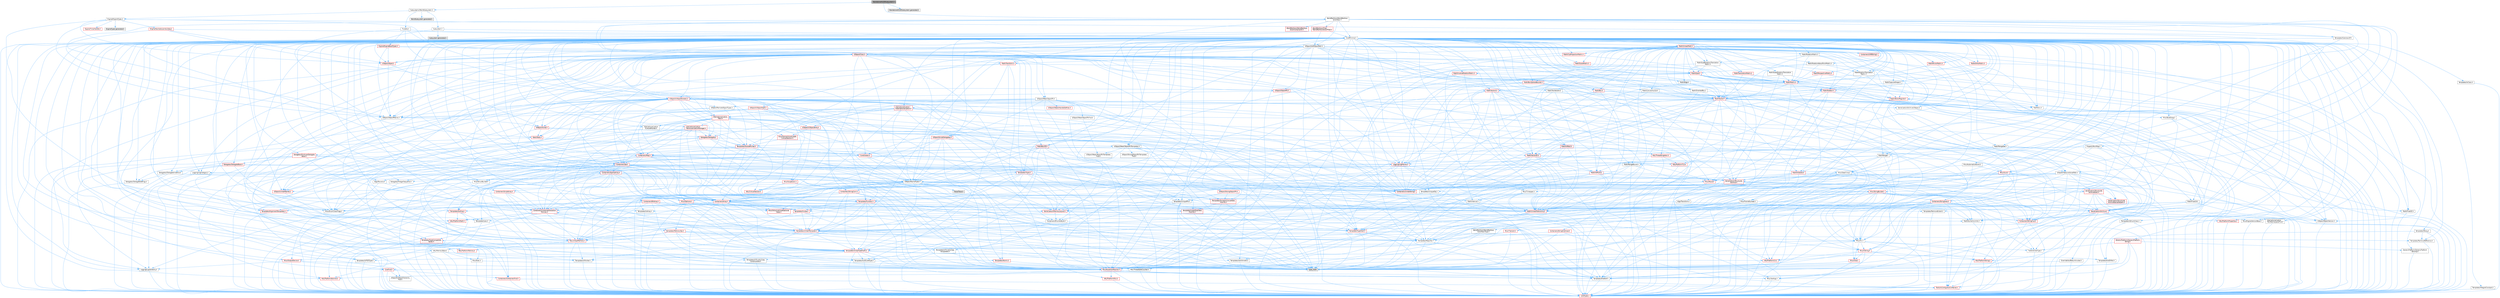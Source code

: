 digraph "StandaloneHLODSubsystem.h"
{
 // INTERACTIVE_SVG=YES
 // LATEX_PDF_SIZE
  bgcolor="transparent";
  edge [fontname=Helvetica,fontsize=10,labelfontname=Helvetica,labelfontsize=10];
  node [fontname=Helvetica,fontsize=10,shape=box,height=0.2,width=0.4];
  Node1 [id="Node000001",label="StandaloneHLODSubsystem.h",height=0.2,width=0.4,color="gray40", fillcolor="grey60", style="filled", fontcolor="black",tooltip=" "];
  Node1 -> Node2 [id="edge1_Node000001_Node000002",color="steelblue1",style="solid",tooltip=" "];
  Node2 [id="Node000002",label="Subsystems/WorldSubsystem.h",height=0.2,width=0.4,color="grey40", fillcolor="white", style="filled",URL="$d8/dee/WorldSubsystem_8h.html",tooltip=" "];
  Node2 -> Node3 [id="edge2_Node000002_Node000003",color="steelblue1",style="solid",tooltip=" "];
  Node3 [id="Node000003",label="Subsystem.h",height=0.2,width=0.4,color="grey40", fillcolor="white", style="filled",URL="$d2/d75/Subsystem_8h.html",tooltip=" "];
  Node3 -> Node4 [id="edge3_Node000003_Node000004",color="steelblue1",style="solid",tooltip=" "];
  Node4 [id="Node000004",label="CoreMinimal.h",height=0.2,width=0.4,color="grey40", fillcolor="white", style="filled",URL="$d7/d67/CoreMinimal_8h.html",tooltip=" "];
  Node4 -> Node5 [id="edge4_Node000004_Node000005",color="steelblue1",style="solid",tooltip=" "];
  Node5 [id="Node000005",label="CoreTypes.h",height=0.2,width=0.4,color="red", fillcolor="#FFF0F0", style="filled",URL="$dc/dec/CoreTypes_8h.html",tooltip=" "];
  Node4 -> Node19 [id="edge5_Node000004_Node000019",color="steelblue1",style="solid",tooltip=" "];
  Node19 [id="Node000019",label="CoreFwd.h",height=0.2,width=0.4,color="red", fillcolor="#FFF0F0", style="filled",URL="$d1/d1e/CoreFwd_8h.html",tooltip=" "];
  Node19 -> Node5 [id="edge6_Node000019_Node000005",color="steelblue1",style="solid",tooltip=" "];
  Node19 -> Node20 [id="edge7_Node000019_Node000020",color="steelblue1",style="solid",tooltip=" "];
  Node20 [id="Node000020",label="Containers/ContainersFwd.h",height=0.2,width=0.4,color="red", fillcolor="#FFF0F0", style="filled",URL="$d4/d0a/ContainersFwd_8h.html",tooltip=" "];
  Node20 -> Node5 [id="edge8_Node000020_Node000005",color="steelblue1",style="solid",tooltip=" "];
  Node20 -> Node21 [id="edge9_Node000020_Node000021",color="steelblue1",style="solid",tooltip=" "];
  Node21 [id="Node000021",label="Traits/IsContiguousContainer.h",height=0.2,width=0.4,color="red", fillcolor="#FFF0F0", style="filled",URL="$d5/d3c/IsContiguousContainer_8h.html",tooltip=" "];
  Node21 -> Node5 [id="edge10_Node000021_Node000005",color="steelblue1",style="solid",tooltip=" "];
  Node19 -> Node25 [id="edge11_Node000019_Node000025",color="steelblue1",style="solid",tooltip=" "];
  Node25 [id="Node000025",label="UObject/UObjectHierarchy\lFwd.h",height=0.2,width=0.4,color="grey40", fillcolor="white", style="filled",URL="$d3/d13/UObjectHierarchyFwd_8h.html",tooltip=" "];
  Node4 -> Node25 [id="edge12_Node000004_Node000025",color="steelblue1",style="solid",tooltip=" "];
  Node4 -> Node20 [id="edge13_Node000004_Node000020",color="steelblue1",style="solid",tooltip=" "];
  Node4 -> Node26 [id="edge14_Node000004_Node000026",color="steelblue1",style="solid",tooltip=" "];
  Node26 [id="Node000026",label="Misc/VarArgs.h",height=0.2,width=0.4,color="grey40", fillcolor="white", style="filled",URL="$d5/d6f/VarArgs_8h.html",tooltip=" "];
  Node26 -> Node5 [id="edge15_Node000026_Node000005",color="steelblue1",style="solid",tooltip=" "];
  Node4 -> Node27 [id="edge16_Node000004_Node000027",color="steelblue1",style="solid",tooltip=" "];
  Node27 [id="Node000027",label="Logging/LogVerbosity.h",height=0.2,width=0.4,color="grey40", fillcolor="white", style="filled",URL="$d2/d8f/LogVerbosity_8h.html",tooltip=" "];
  Node27 -> Node5 [id="edge17_Node000027_Node000005",color="steelblue1",style="solid",tooltip=" "];
  Node4 -> Node28 [id="edge18_Node000004_Node000028",color="steelblue1",style="solid",tooltip=" "];
  Node28 [id="Node000028",label="Misc/OutputDevice.h",height=0.2,width=0.4,color="red", fillcolor="#FFF0F0", style="filled",URL="$d7/d32/OutputDevice_8h.html",tooltip=" "];
  Node28 -> Node19 [id="edge19_Node000028_Node000019",color="steelblue1",style="solid",tooltip=" "];
  Node28 -> Node5 [id="edge20_Node000028_Node000005",color="steelblue1",style="solid",tooltip=" "];
  Node28 -> Node27 [id="edge21_Node000028_Node000027",color="steelblue1",style="solid",tooltip=" "];
  Node28 -> Node26 [id="edge22_Node000028_Node000026",color="steelblue1",style="solid",tooltip=" "];
  Node4 -> Node34 [id="edge23_Node000004_Node000034",color="steelblue1",style="solid",tooltip=" "];
  Node34 [id="Node000034",label="HAL/PlatformCrt.h",height=0.2,width=0.4,color="red", fillcolor="#FFF0F0", style="filled",URL="$d8/d75/PlatformCrt_8h.html",tooltip=" "];
  Node4 -> Node44 [id="edge24_Node000004_Node000044",color="steelblue1",style="solid",tooltip=" "];
  Node44 [id="Node000044",label="HAL/PlatformMisc.h",height=0.2,width=0.4,color="red", fillcolor="#FFF0F0", style="filled",URL="$d0/df5/PlatformMisc_8h.html",tooltip=" "];
  Node44 -> Node5 [id="edge25_Node000044_Node000005",color="steelblue1",style="solid",tooltip=" "];
  Node4 -> Node63 [id="edge26_Node000004_Node000063",color="steelblue1",style="solid",tooltip=" "];
  Node63 [id="Node000063",label="Misc/AssertionMacros.h",height=0.2,width=0.4,color="red", fillcolor="#FFF0F0", style="filled",URL="$d0/dfa/AssertionMacros_8h.html",tooltip=" "];
  Node63 -> Node5 [id="edge27_Node000063_Node000005",color="steelblue1",style="solid",tooltip=" "];
  Node63 -> Node44 [id="edge28_Node000063_Node000044",color="steelblue1",style="solid",tooltip=" "];
  Node63 -> Node64 [id="edge29_Node000063_Node000064",color="steelblue1",style="solid",tooltip=" "];
  Node64 [id="Node000064",label="Templates/EnableIf.h",height=0.2,width=0.4,color="grey40", fillcolor="white", style="filled",URL="$d7/d60/EnableIf_8h.html",tooltip=" "];
  Node64 -> Node5 [id="edge30_Node000064_Node000005",color="steelblue1",style="solid",tooltip=" "];
  Node63 -> Node26 [id="edge31_Node000063_Node000026",color="steelblue1",style="solid",tooltip=" "];
  Node4 -> Node72 [id="edge32_Node000004_Node000072",color="steelblue1",style="solid",tooltip=" "];
  Node72 [id="Node000072",label="Templates/IsPointer.h",height=0.2,width=0.4,color="grey40", fillcolor="white", style="filled",URL="$d7/d05/IsPointer_8h.html",tooltip=" "];
  Node72 -> Node5 [id="edge33_Node000072_Node000005",color="steelblue1",style="solid",tooltip=" "];
  Node4 -> Node73 [id="edge34_Node000004_Node000073",color="steelblue1",style="solid",tooltip=" "];
  Node73 [id="Node000073",label="HAL/PlatformMemory.h",height=0.2,width=0.4,color="red", fillcolor="#FFF0F0", style="filled",URL="$de/d68/PlatformMemory_8h.html",tooltip=" "];
  Node73 -> Node5 [id="edge35_Node000073_Node000005",color="steelblue1",style="solid",tooltip=" "];
  Node4 -> Node56 [id="edge36_Node000004_Node000056",color="steelblue1",style="solid",tooltip=" "];
  Node56 [id="Node000056",label="HAL/PlatformAtomics.h",height=0.2,width=0.4,color="red", fillcolor="#FFF0F0", style="filled",URL="$d3/d36/PlatformAtomics_8h.html",tooltip=" "];
  Node56 -> Node5 [id="edge37_Node000056_Node000005",color="steelblue1",style="solid",tooltip=" "];
  Node4 -> Node78 [id="edge38_Node000004_Node000078",color="steelblue1",style="solid",tooltip=" "];
  Node78 [id="Node000078",label="Misc/Exec.h",height=0.2,width=0.4,color="grey40", fillcolor="white", style="filled",URL="$de/ddb/Exec_8h.html",tooltip=" "];
  Node78 -> Node5 [id="edge39_Node000078_Node000005",color="steelblue1",style="solid",tooltip=" "];
  Node78 -> Node63 [id="edge40_Node000078_Node000063",color="steelblue1",style="solid",tooltip=" "];
  Node4 -> Node79 [id="edge41_Node000004_Node000079",color="steelblue1",style="solid",tooltip=" "];
  Node79 [id="Node000079",label="HAL/MemoryBase.h",height=0.2,width=0.4,color="grey40", fillcolor="white", style="filled",URL="$d6/d9f/MemoryBase_8h.html",tooltip=" "];
  Node79 -> Node5 [id="edge42_Node000079_Node000005",color="steelblue1",style="solid",tooltip=" "];
  Node79 -> Node56 [id="edge43_Node000079_Node000056",color="steelblue1",style="solid",tooltip=" "];
  Node79 -> Node34 [id="edge44_Node000079_Node000034",color="steelblue1",style="solid",tooltip=" "];
  Node79 -> Node78 [id="edge45_Node000079_Node000078",color="steelblue1",style="solid",tooltip=" "];
  Node79 -> Node28 [id="edge46_Node000079_Node000028",color="steelblue1",style="solid",tooltip=" "];
  Node79 -> Node80 [id="edge47_Node000079_Node000080",color="steelblue1",style="solid",tooltip=" "];
  Node80 [id="Node000080",label="Templates/Atomic.h",height=0.2,width=0.4,color="red", fillcolor="#FFF0F0", style="filled",URL="$d3/d91/Atomic_8h.html",tooltip=" "];
  Node80 -> Node81 [id="edge48_Node000080_Node000081",color="steelblue1",style="solid",tooltip=" "];
  Node81 [id="Node000081",label="HAL/ThreadSafeCounter.h",height=0.2,width=0.4,color="grey40", fillcolor="white", style="filled",URL="$dc/dc9/ThreadSafeCounter_8h.html",tooltip=" "];
  Node81 -> Node5 [id="edge49_Node000081_Node000005",color="steelblue1",style="solid",tooltip=" "];
  Node81 -> Node56 [id="edge50_Node000081_Node000056",color="steelblue1",style="solid",tooltip=" "];
  Node4 -> Node89 [id="edge51_Node000004_Node000089",color="steelblue1",style="solid",tooltip=" "];
  Node89 [id="Node000089",label="HAL/UnrealMemory.h",height=0.2,width=0.4,color="red", fillcolor="#FFF0F0", style="filled",URL="$d9/d96/UnrealMemory_8h.html",tooltip=" "];
  Node89 -> Node5 [id="edge52_Node000089_Node000005",color="steelblue1",style="solid",tooltip=" "];
  Node89 -> Node79 [id="edge53_Node000089_Node000079",color="steelblue1",style="solid",tooltip=" "];
  Node89 -> Node73 [id="edge54_Node000089_Node000073",color="steelblue1",style="solid",tooltip=" "];
  Node89 -> Node72 [id="edge55_Node000089_Node000072",color="steelblue1",style="solid",tooltip=" "];
  Node4 -> Node91 [id="edge56_Node000004_Node000091",color="steelblue1",style="solid",tooltip=" "];
  Node91 [id="Node000091",label="Templates/IsArithmetic.h",height=0.2,width=0.4,color="grey40", fillcolor="white", style="filled",URL="$d2/d5d/IsArithmetic_8h.html",tooltip=" "];
  Node91 -> Node5 [id="edge57_Node000091_Node000005",color="steelblue1",style="solid",tooltip=" "];
  Node4 -> Node85 [id="edge58_Node000004_Node000085",color="steelblue1",style="solid",tooltip=" "];
  Node85 [id="Node000085",label="Templates/AndOrNot.h",height=0.2,width=0.4,color="grey40", fillcolor="white", style="filled",URL="$db/d0a/AndOrNot_8h.html",tooltip=" "];
  Node85 -> Node5 [id="edge59_Node000085_Node000005",color="steelblue1",style="solid",tooltip=" "];
  Node4 -> Node92 [id="edge60_Node000004_Node000092",color="steelblue1",style="solid",tooltip=" "];
  Node92 [id="Node000092",label="Templates/IsPODType.h",height=0.2,width=0.4,color="grey40", fillcolor="white", style="filled",URL="$d7/db1/IsPODType_8h.html",tooltip=" "];
  Node92 -> Node5 [id="edge61_Node000092_Node000005",color="steelblue1",style="solid",tooltip=" "];
  Node4 -> Node93 [id="edge62_Node000004_Node000093",color="steelblue1",style="solid",tooltip=" "];
  Node93 [id="Node000093",label="Templates/IsUECoreType.h",height=0.2,width=0.4,color="grey40", fillcolor="white", style="filled",URL="$d1/db8/IsUECoreType_8h.html",tooltip=" "];
  Node93 -> Node5 [id="edge63_Node000093_Node000005",color="steelblue1",style="solid",tooltip=" "];
  Node93 -> Node9 [id="edge64_Node000093_Node000009",color="steelblue1",style="solid",tooltip=" "];
  Node9 [id="Node000009",label="type_traits",height=0.2,width=0.4,color="grey60", fillcolor="#E0E0E0", style="filled",tooltip=" "];
  Node4 -> Node86 [id="edge65_Node000004_Node000086",color="steelblue1",style="solid",tooltip=" "];
  Node86 [id="Node000086",label="Templates/IsTriviallyCopy\lConstructible.h",height=0.2,width=0.4,color="grey40", fillcolor="white", style="filled",URL="$d3/d78/IsTriviallyCopyConstructible_8h.html",tooltip=" "];
  Node86 -> Node5 [id="edge66_Node000086_Node000005",color="steelblue1",style="solid",tooltip=" "];
  Node86 -> Node9 [id="edge67_Node000086_Node000009",color="steelblue1",style="solid",tooltip=" "];
  Node4 -> Node94 [id="edge68_Node000004_Node000094",color="steelblue1",style="solid",tooltip=" "];
  Node94 [id="Node000094",label="Templates/UnrealTypeTraits.h",height=0.2,width=0.4,color="red", fillcolor="#FFF0F0", style="filled",URL="$d2/d2d/UnrealTypeTraits_8h.html",tooltip=" "];
  Node94 -> Node5 [id="edge69_Node000094_Node000005",color="steelblue1",style="solid",tooltip=" "];
  Node94 -> Node72 [id="edge70_Node000094_Node000072",color="steelblue1",style="solid",tooltip=" "];
  Node94 -> Node63 [id="edge71_Node000094_Node000063",color="steelblue1",style="solid",tooltip=" "];
  Node94 -> Node85 [id="edge72_Node000094_Node000085",color="steelblue1",style="solid",tooltip=" "];
  Node94 -> Node64 [id="edge73_Node000094_Node000064",color="steelblue1",style="solid",tooltip=" "];
  Node94 -> Node91 [id="edge74_Node000094_Node000091",color="steelblue1",style="solid",tooltip=" "];
  Node94 -> Node92 [id="edge75_Node000094_Node000092",color="steelblue1",style="solid",tooltip=" "];
  Node94 -> Node93 [id="edge76_Node000094_Node000093",color="steelblue1",style="solid",tooltip=" "];
  Node94 -> Node86 [id="edge77_Node000094_Node000086",color="steelblue1",style="solid",tooltip=" "];
  Node4 -> Node64 [id="edge78_Node000004_Node000064",color="steelblue1",style="solid",tooltip=" "];
  Node4 -> Node96 [id="edge79_Node000004_Node000096",color="steelblue1",style="solid",tooltip=" "];
  Node96 [id="Node000096",label="Templates/RemoveReference.h",height=0.2,width=0.4,color="grey40", fillcolor="white", style="filled",URL="$da/dbe/RemoveReference_8h.html",tooltip=" "];
  Node96 -> Node5 [id="edge80_Node000096_Node000005",color="steelblue1",style="solid",tooltip=" "];
  Node4 -> Node97 [id="edge81_Node000004_Node000097",color="steelblue1",style="solid",tooltip=" "];
  Node97 [id="Node000097",label="Templates/IntegralConstant.h",height=0.2,width=0.4,color="grey40", fillcolor="white", style="filled",URL="$db/d1b/IntegralConstant_8h.html",tooltip=" "];
  Node97 -> Node5 [id="edge82_Node000097_Node000005",color="steelblue1",style="solid",tooltip=" "];
  Node4 -> Node98 [id="edge83_Node000004_Node000098",color="steelblue1",style="solid",tooltip=" "];
  Node98 [id="Node000098",label="Templates/IsClass.h",height=0.2,width=0.4,color="grey40", fillcolor="white", style="filled",URL="$db/dcb/IsClass_8h.html",tooltip=" "];
  Node98 -> Node5 [id="edge84_Node000098_Node000005",color="steelblue1",style="solid",tooltip=" "];
  Node4 -> Node99 [id="edge85_Node000004_Node000099",color="steelblue1",style="solid",tooltip=" "];
  Node99 [id="Node000099",label="Templates/TypeCompatible\lBytes.h",height=0.2,width=0.4,color="red", fillcolor="#FFF0F0", style="filled",URL="$df/d0a/TypeCompatibleBytes_8h.html",tooltip=" "];
  Node99 -> Node5 [id="edge86_Node000099_Node000005",color="steelblue1",style="solid",tooltip=" "];
  Node99 -> Node9 [id="edge87_Node000099_Node000009",color="steelblue1",style="solid",tooltip=" "];
  Node4 -> Node21 [id="edge88_Node000004_Node000021",color="steelblue1",style="solid",tooltip=" "];
  Node4 -> Node100 [id="edge89_Node000004_Node000100",color="steelblue1",style="solid",tooltip=" "];
  Node100 [id="Node000100",label="Templates/UnrealTemplate.h",height=0.2,width=0.4,color="red", fillcolor="#FFF0F0", style="filled",URL="$d4/d24/UnrealTemplate_8h.html",tooltip=" "];
  Node100 -> Node5 [id="edge90_Node000100_Node000005",color="steelblue1",style="solid",tooltip=" "];
  Node100 -> Node72 [id="edge91_Node000100_Node000072",color="steelblue1",style="solid",tooltip=" "];
  Node100 -> Node89 [id="edge92_Node000100_Node000089",color="steelblue1",style="solid",tooltip=" "];
  Node100 -> Node94 [id="edge93_Node000100_Node000094",color="steelblue1",style="solid",tooltip=" "];
  Node100 -> Node96 [id="edge94_Node000100_Node000096",color="steelblue1",style="solid",tooltip=" "];
  Node100 -> Node66 [id="edge95_Node000100_Node000066",color="steelblue1",style="solid",tooltip=" "];
  Node66 [id="Node000066",label="Templates/Requires.h",height=0.2,width=0.4,color="grey40", fillcolor="white", style="filled",URL="$dc/d96/Requires_8h.html",tooltip=" "];
  Node66 -> Node64 [id="edge96_Node000066_Node000064",color="steelblue1",style="solid",tooltip=" "];
  Node66 -> Node9 [id="edge97_Node000066_Node000009",color="steelblue1",style="solid",tooltip=" "];
  Node100 -> Node99 [id="edge98_Node000100_Node000099",color="steelblue1",style="solid",tooltip=" "];
  Node100 -> Node21 [id="edge99_Node000100_Node000021",color="steelblue1",style="solid",tooltip=" "];
  Node100 -> Node9 [id="edge100_Node000100_Node000009",color="steelblue1",style="solid",tooltip=" "];
  Node4 -> Node49 [id="edge101_Node000004_Node000049",color="steelblue1",style="solid",tooltip=" "];
  Node49 [id="Node000049",label="Math/NumericLimits.h",height=0.2,width=0.4,color="grey40", fillcolor="white", style="filled",URL="$df/d1b/NumericLimits_8h.html",tooltip=" "];
  Node49 -> Node5 [id="edge102_Node000049_Node000005",color="steelblue1",style="solid",tooltip=" "];
  Node4 -> Node104 [id="edge103_Node000004_Node000104",color="steelblue1",style="solid",tooltip=" "];
  Node104 [id="Node000104",label="HAL/PlatformMath.h",height=0.2,width=0.4,color="red", fillcolor="#FFF0F0", style="filled",URL="$dc/d53/PlatformMath_8h.html",tooltip=" "];
  Node104 -> Node5 [id="edge104_Node000104_Node000005",color="steelblue1",style="solid",tooltip=" "];
  Node4 -> Node87 [id="edge105_Node000004_Node000087",color="steelblue1",style="solid",tooltip=" "];
  Node87 [id="Node000087",label="Templates/IsTriviallyCopy\lAssignable.h",height=0.2,width=0.4,color="grey40", fillcolor="white", style="filled",URL="$d2/df2/IsTriviallyCopyAssignable_8h.html",tooltip=" "];
  Node87 -> Node5 [id="edge106_Node000087_Node000005",color="steelblue1",style="solid",tooltip=" "];
  Node87 -> Node9 [id="edge107_Node000087_Node000009",color="steelblue1",style="solid",tooltip=" "];
  Node4 -> Node112 [id="edge108_Node000004_Node000112",color="steelblue1",style="solid",tooltip=" "];
  Node112 [id="Node000112",label="Templates/MemoryOps.h",height=0.2,width=0.4,color="red", fillcolor="#FFF0F0", style="filled",URL="$db/dea/MemoryOps_8h.html",tooltip=" "];
  Node112 -> Node5 [id="edge109_Node000112_Node000005",color="steelblue1",style="solid",tooltip=" "];
  Node112 -> Node89 [id="edge110_Node000112_Node000089",color="steelblue1",style="solid",tooltip=" "];
  Node112 -> Node87 [id="edge111_Node000112_Node000087",color="steelblue1",style="solid",tooltip=" "];
  Node112 -> Node86 [id="edge112_Node000112_Node000086",color="steelblue1",style="solid",tooltip=" "];
  Node112 -> Node66 [id="edge113_Node000112_Node000066",color="steelblue1",style="solid",tooltip=" "];
  Node112 -> Node94 [id="edge114_Node000112_Node000094",color="steelblue1",style="solid",tooltip=" "];
  Node112 -> Node9 [id="edge115_Node000112_Node000009",color="steelblue1",style="solid",tooltip=" "];
  Node4 -> Node113 [id="edge116_Node000004_Node000113",color="steelblue1",style="solid",tooltip=" "];
  Node113 [id="Node000113",label="Containers/ContainerAllocation\lPolicies.h",height=0.2,width=0.4,color="red", fillcolor="#FFF0F0", style="filled",URL="$d7/dff/ContainerAllocationPolicies_8h.html",tooltip=" "];
  Node113 -> Node5 [id="edge117_Node000113_Node000005",color="steelblue1",style="solid",tooltip=" "];
  Node113 -> Node113 [id="edge118_Node000113_Node000113",color="steelblue1",style="solid",tooltip=" "];
  Node113 -> Node104 [id="edge119_Node000113_Node000104",color="steelblue1",style="solid",tooltip=" "];
  Node113 -> Node89 [id="edge120_Node000113_Node000089",color="steelblue1",style="solid",tooltip=" "];
  Node113 -> Node49 [id="edge121_Node000113_Node000049",color="steelblue1",style="solid",tooltip=" "];
  Node113 -> Node63 [id="edge122_Node000113_Node000063",color="steelblue1",style="solid",tooltip=" "];
  Node113 -> Node112 [id="edge123_Node000113_Node000112",color="steelblue1",style="solid",tooltip=" "];
  Node113 -> Node99 [id="edge124_Node000113_Node000099",color="steelblue1",style="solid",tooltip=" "];
  Node113 -> Node9 [id="edge125_Node000113_Node000009",color="steelblue1",style="solid",tooltip=" "];
  Node4 -> Node116 [id="edge126_Node000004_Node000116",color="steelblue1",style="solid",tooltip=" "];
  Node116 [id="Node000116",label="Templates/IsEnumClass.h",height=0.2,width=0.4,color="grey40", fillcolor="white", style="filled",URL="$d7/d15/IsEnumClass_8h.html",tooltip=" "];
  Node116 -> Node5 [id="edge127_Node000116_Node000005",color="steelblue1",style="solid",tooltip=" "];
  Node116 -> Node85 [id="edge128_Node000116_Node000085",color="steelblue1",style="solid",tooltip=" "];
  Node4 -> Node117 [id="edge129_Node000004_Node000117",color="steelblue1",style="solid",tooltip=" "];
  Node117 [id="Node000117",label="HAL/PlatformProperties.h",height=0.2,width=0.4,color="red", fillcolor="#FFF0F0", style="filled",URL="$d9/db0/PlatformProperties_8h.html",tooltip=" "];
  Node117 -> Node5 [id="edge130_Node000117_Node000005",color="steelblue1",style="solid",tooltip=" "];
  Node4 -> Node120 [id="edge131_Node000004_Node000120",color="steelblue1",style="solid",tooltip=" "];
  Node120 [id="Node000120",label="Misc/EngineVersionBase.h",height=0.2,width=0.4,color="grey40", fillcolor="white", style="filled",URL="$d5/d2b/EngineVersionBase_8h.html",tooltip=" "];
  Node120 -> Node5 [id="edge132_Node000120_Node000005",color="steelblue1",style="solid",tooltip=" "];
  Node4 -> Node121 [id="edge133_Node000004_Node000121",color="steelblue1",style="solid",tooltip=" "];
  Node121 [id="Node000121",label="Internationalization\l/TextNamespaceFwd.h",height=0.2,width=0.4,color="grey40", fillcolor="white", style="filled",URL="$d8/d97/TextNamespaceFwd_8h.html",tooltip=" "];
  Node121 -> Node5 [id="edge134_Node000121_Node000005",color="steelblue1",style="solid",tooltip=" "];
  Node4 -> Node122 [id="edge135_Node000004_Node000122",color="steelblue1",style="solid",tooltip=" "];
  Node122 [id="Node000122",label="Serialization/Archive.h",height=0.2,width=0.4,color="red", fillcolor="#FFF0F0", style="filled",URL="$d7/d3b/Archive_8h.html",tooltip=" "];
  Node122 -> Node19 [id="edge136_Node000122_Node000019",color="steelblue1",style="solid",tooltip=" "];
  Node122 -> Node5 [id="edge137_Node000122_Node000005",color="steelblue1",style="solid",tooltip=" "];
  Node122 -> Node117 [id="edge138_Node000122_Node000117",color="steelblue1",style="solid",tooltip=" "];
  Node122 -> Node121 [id="edge139_Node000122_Node000121",color="steelblue1",style="solid",tooltip=" "];
  Node122 -> Node63 [id="edge140_Node000122_Node000063",color="steelblue1",style="solid",tooltip=" "];
  Node122 -> Node120 [id="edge141_Node000122_Node000120",color="steelblue1",style="solid",tooltip=" "];
  Node122 -> Node26 [id="edge142_Node000122_Node000026",color="steelblue1",style="solid",tooltip=" "];
  Node122 -> Node64 [id="edge143_Node000122_Node000064",color="steelblue1",style="solid",tooltip=" "];
  Node122 -> Node116 [id="edge144_Node000122_Node000116",color="steelblue1",style="solid",tooltip=" "];
  Node122 -> Node100 [id="edge145_Node000122_Node000100",color="steelblue1",style="solid",tooltip=" "];
  Node122 -> Node125 [id="edge146_Node000122_Node000125",color="steelblue1",style="solid",tooltip=" "];
  Node125 [id="Node000125",label="UObject/ObjectVersion.h",height=0.2,width=0.4,color="grey40", fillcolor="white", style="filled",URL="$da/d63/ObjectVersion_8h.html",tooltip=" "];
  Node125 -> Node5 [id="edge147_Node000125_Node000005",color="steelblue1",style="solid",tooltip=" "];
  Node4 -> Node126 [id="edge148_Node000004_Node000126",color="steelblue1",style="solid",tooltip=" "];
  Node126 [id="Node000126",label="Templates/Less.h",height=0.2,width=0.4,color="grey40", fillcolor="white", style="filled",URL="$de/dc8/Less_8h.html",tooltip=" "];
  Node126 -> Node5 [id="edge149_Node000126_Node000005",color="steelblue1",style="solid",tooltip=" "];
  Node126 -> Node100 [id="edge150_Node000126_Node000100",color="steelblue1",style="solid",tooltip=" "];
  Node4 -> Node127 [id="edge151_Node000004_Node000127",color="steelblue1",style="solid",tooltip=" "];
  Node127 [id="Node000127",label="Templates/Sorting.h",height=0.2,width=0.4,color="red", fillcolor="#FFF0F0", style="filled",URL="$d3/d9e/Sorting_8h.html",tooltip=" "];
  Node127 -> Node5 [id="edge152_Node000127_Node000005",color="steelblue1",style="solid",tooltip=" "];
  Node127 -> Node104 [id="edge153_Node000127_Node000104",color="steelblue1",style="solid",tooltip=" "];
  Node127 -> Node126 [id="edge154_Node000127_Node000126",color="steelblue1",style="solid",tooltip=" "];
  Node4 -> Node138 [id="edge155_Node000004_Node000138",color="steelblue1",style="solid",tooltip=" "];
  Node138 [id="Node000138",label="Misc/Char.h",height=0.2,width=0.4,color="red", fillcolor="#FFF0F0", style="filled",URL="$d0/d58/Char_8h.html",tooltip=" "];
  Node138 -> Node5 [id="edge156_Node000138_Node000005",color="steelblue1",style="solid",tooltip=" "];
  Node138 -> Node9 [id="edge157_Node000138_Node000009",color="steelblue1",style="solid",tooltip=" "];
  Node4 -> Node141 [id="edge158_Node000004_Node000141",color="steelblue1",style="solid",tooltip=" "];
  Node141 [id="Node000141",label="GenericPlatform/GenericPlatform\lStricmp.h",height=0.2,width=0.4,color="grey40", fillcolor="white", style="filled",URL="$d2/d86/GenericPlatformStricmp_8h.html",tooltip=" "];
  Node141 -> Node5 [id="edge159_Node000141_Node000005",color="steelblue1",style="solid",tooltip=" "];
  Node4 -> Node142 [id="edge160_Node000004_Node000142",color="steelblue1",style="solid",tooltip=" "];
  Node142 [id="Node000142",label="GenericPlatform/GenericPlatform\lString.h",height=0.2,width=0.4,color="red", fillcolor="#FFF0F0", style="filled",URL="$dd/d20/GenericPlatformString_8h.html",tooltip=" "];
  Node142 -> Node5 [id="edge161_Node000142_Node000005",color="steelblue1",style="solid",tooltip=" "];
  Node142 -> Node141 [id="edge162_Node000142_Node000141",color="steelblue1",style="solid",tooltip=" "];
  Node142 -> Node64 [id="edge163_Node000142_Node000064",color="steelblue1",style="solid",tooltip=" "];
  Node142 -> Node33 [id="edge164_Node000142_Node000033",color="steelblue1",style="solid",tooltip=" "];
  Node33 [id="Node000033",label="Traits/IsCharType.h",height=0.2,width=0.4,color="grey40", fillcolor="white", style="filled",URL="$db/d51/IsCharType_8h.html",tooltip=" "];
  Node33 -> Node5 [id="edge165_Node000033_Node000005",color="steelblue1",style="solid",tooltip=" "];
  Node142 -> Node9 [id="edge166_Node000142_Node000009",color="steelblue1",style="solid",tooltip=" "];
  Node4 -> Node75 [id="edge167_Node000004_Node000075",color="steelblue1",style="solid",tooltip=" "];
  Node75 [id="Node000075",label="HAL/PlatformString.h",height=0.2,width=0.4,color="red", fillcolor="#FFF0F0", style="filled",URL="$db/db5/PlatformString_8h.html",tooltip=" "];
  Node75 -> Node5 [id="edge168_Node000075_Node000005",color="steelblue1",style="solid",tooltip=" "];
  Node4 -> Node145 [id="edge169_Node000004_Node000145",color="steelblue1",style="solid",tooltip=" "];
  Node145 [id="Node000145",label="Misc/CString.h",height=0.2,width=0.4,color="red", fillcolor="#FFF0F0", style="filled",URL="$d2/d49/CString_8h.html",tooltip=" "];
  Node145 -> Node5 [id="edge170_Node000145_Node000005",color="steelblue1",style="solid",tooltip=" "];
  Node145 -> Node34 [id="edge171_Node000145_Node000034",color="steelblue1",style="solid",tooltip=" "];
  Node145 -> Node75 [id="edge172_Node000145_Node000075",color="steelblue1",style="solid",tooltip=" "];
  Node145 -> Node63 [id="edge173_Node000145_Node000063",color="steelblue1",style="solid",tooltip=" "];
  Node145 -> Node138 [id="edge174_Node000145_Node000138",color="steelblue1",style="solid",tooltip=" "];
  Node145 -> Node26 [id="edge175_Node000145_Node000026",color="steelblue1",style="solid",tooltip=" "];
  Node4 -> Node146 [id="edge176_Node000004_Node000146",color="steelblue1",style="solid",tooltip=" "];
  Node146 [id="Node000146",label="Misc/Crc.h",height=0.2,width=0.4,color="grey40", fillcolor="white", style="filled",URL="$d4/dd2/Crc_8h.html",tooltip=" "];
  Node146 -> Node5 [id="edge177_Node000146_Node000005",color="steelblue1",style="solid",tooltip=" "];
  Node146 -> Node75 [id="edge178_Node000146_Node000075",color="steelblue1",style="solid",tooltip=" "];
  Node146 -> Node63 [id="edge179_Node000146_Node000063",color="steelblue1",style="solid",tooltip=" "];
  Node146 -> Node145 [id="edge180_Node000146_Node000145",color="steelblue1",style="solid",tooltip=" "];
  Node146 -> Node138 [id="edge181_Node000146_Node000138",color="steelblue1",style="solid",tooltip=" "];
  Node146 -> Node94 [id="edge182_Node000146_Node000094",color="steelblue1",style="solid",tooltip=" "];
  Node146 -> Node33 [id="edge183_Node000146_Node000033",color="steelblue1",style="solid",tooltip=" "];
  Node4 -> Node137 [id="edge184_Node000004_Node000137",color="steelblue1",style="solid",tooltip=" "];
  Node137 [id="Node000137",label="Math/UnrealMathUtility.h",height=0.2,width=0.4,color="red", fillcolor="#FFF0F0", style="filled",URL="$db/db8/UnrealMathUtility_8h.html",tooltip=" "];
  Node137 -> Node5 [id="edge185_Node000137_Node000005",color="steelblue1",style="solid",tooltip=" "];
  Node137 -> Node63 [id="edge186_Node000137_Node000063",color="steelblue1",style="solid",tooltip=" "];
  Node137 -> Node104 [id="edge187_Node000137_Node000104",color="steelblue1",style="solid",tooltip=" "];
  Node137 -> Node66 [id="edge188_Node000137_Node000066",color="steelblue1",style="solid",tooltip=" "];
  Node4 -> Node147 [id="edge189_Node000004_Node000147",color="steelblue1",style="solid",tooltip=" "];
  Node147 [id="Node000147",label="Containers/UnrealString.h",height=0.2,width=0.4,color="red", fillcolor="#FFF0F0", style="filled",URL="$d5/dba/UnrealString_8h.html",tooltip=" "];
  Node4 -> Node151 [id="edge190_Node000004_Node000151",color="steelblue1",style="solid",tooltip=" "];
  Node151 [id="Node000151",label="Containers/Array.h",height=0.2,width=0.4,color="red", fillcolor="#FFF0F0", style="filled",URL="$df/dd0/Array_8h.html",tooltip=" "];
  Node151 -> Node5 [id="edge191_Node000151_Node000005",color="steelblue1",style="solid",tooltip=" "];
  Node151 -> Node63 [id="edge192_Node000151_Node000063",color="steelblue1",style="solid",tooltip=" "];
  Node151 -> Node152 [id="edge193_Node000151_Node000152",color="steelblue1",style="solid",tooltip=" "];
  Node152 [id="Node000152",label="Misc/IntrusiveUnsetOptional\lState.h",height=0.2,width=0.4,color="red", fillcolor="#FFF0F0", style="filled",URL="$d2/d0a/IntrusiveUnsetOptionalState_8h.html",tooltip=" "];
  Node151 -> Node89 [id="edge194_Node000151_Node000089",color="steelblue1",style="solid",tooltip=" "];
  Node151 -> Node94 [id="edge195_Node000151_Node000094",color="steelblue1",style="solid",tooltip=" "];
  Node151 -> Node100 [id="edge196_Node000151_Node000100",color="steelblue1",style="solid",tooltip=" "];
  Node151 -> Node113 [id="edge197_Node000151_Node000113",color="steelblue1",style="solid",tooltip=" "];
  Node151 -> Node122 [id="edge198_Node000151_Node000122",color="steelblue1",style="solid",tooltip=" "];
  Node151 -> Node130 [id="edge199_Node000151_Node000130",color="steelblue1",style="solid",tooltip=" "];
  Node130 [id="Node000130",label="Templates/Invoke.h",height=0.2,width=0.4,color="red", fillcolor="#FFF0F0", style="filled",URL="$d7/deb/Invoke_8h.html",tooltip=" "];
  Node130 -> Node5 [id="edge200_Node000130_Node000005",color="steelblue1",style="solid",tooltip=" "];
  Node130 -> Node100 [id="edge201_Node000130_Node000100",color="steelblue1",style="solid",tooltip=" "];
  Node130 -> Node9 [id="edge202_Node000130_Node000009",color="steelblue1",style="solid",tooltip=" "];
  Node151 -> Node126 [id="edge203_Node000151_Node000126",color="steelblue1",style="solid",tooltip=" "];
  Node151 -> Node173 [id="edge204_Node000151_Node000173",color="steelblue1",style="solid",tooltip=" "];
  Node173 [id="Node000173",label="Templates/LosesQualifiers\lFromTo.h",height=0.2,width=0.4,color="red", fillcolor="#FFF0F0", style="filled",URL="$d2/db3/LosesQualifiersFromTo_8h.html",tooltip=" "];
  Node173 -> Node9 [id="edge205_Node000173_Node000009",color="steelblue1",style="solid",tooltip=" "];
  Node151 -> Node66 [id="edge206_Node000151_Node000066",color="steelblue1",style="solid",tooltip=" "];
  Node151 -> Node127 [id="edge207_Node000151_Node000127",color="steelblue1",style="solid",tooltip=" "];
  Node151 -> Node174 [id="edge208_Node000151_Node000174",color="steelblue1",style="solid",tooltip=" "];
  Node174 [id="Node000174",label="Templates/AlignmentTemplates.h",height=0.2,width=0.4,color="red", fillcolor="#FFF0F0", style="filled",URL="$dd/d32/AlignmentTemplates_8h.html",tooltip=" "];
  Node174 -> Node5 [id="edge209_Node000174_Node000005",color="steelblue1",style="solid",tooltip=" "];
  Node174 -> Node72 [id="edge210_Node000174_Node000072",color="steelblue1",style="solid",tooltip=" "];
  Node151 -> Node9 [id="edge211_Node000151_Node000009",color="steelblue1",style="solid",tooltip=" "];
  Node4 -> Node175 [id="edge212_Node000004_Node000175",color="steelblue1",style="solid",tooltip=" "];
  Node175 [id="Node000175",label="Misc/FrameNumber.h",height=0.2,width=0.4,color="grey40", fillcolor="white", style="filled",URL="$dd/dbd/FrameNumber_8h.html",tooltip=" "];
  Node175 -> Node5 [id="edge213_Node000175_Node000005",color="steelblue1",style="solid",tooltip=" "];
  Node175 -> Node49 [id="edge214_Node000175_Node000049",color="steelblue1",style="solid",tooltip=" "];
  Node175 -> Node137 [id="edge215_Node000175_Node000137",color="steelblue1",style="solid",tooltip=" "];
  Node175 -> Node64 [id="edge216_Node000175_Node000064",color="steelblue1",style="solid",tooltip=" "];
  Node175 -> Node94 [id="edge217_Node000175_Node000094",color="steelblue1",style="solid",tooltip=" "];
  Node4 -> Node176 [id="edge218_Node000004_Node000176",color="steelblue1",style="solid",tooltip=" "];
  Node176 [id="Node000176",label="Misc/Timespan.h",height=0.2,width=0.4,color="grey40", fillcolor="white", style="filled",URL="$da/dd9/Timespan_8h.html",tooltip=" "];
  Node176 -> Node5 [id="edge219_Node000176_Node000005",color="steelblue1",style="solid",tooltip=" "];
  Node176 -> Node177 [id="edge220_Node000176_Node000177",color="steelblue1",style="solid",tooltip=" "];
  Node177 [id="Node000177",label="Math/Interval.h",height=0.2,width=0.4,color="grey40", fillcolor="white", style="filled",URL="$d1/d55/Interval_8h.html",tooltip=" "];
  Node177 -> Node5 [id="edge221_Node000177_Node000005",color="steelblue1",style="solid",tooltip=" "];
  Node177 -> Node91 [id="edge222_Node000177_Node000091",color="steelblue1",style="solid",tooltip=" "];
  Node177 -> Node94 [id="edge223_Node000177_Node000094",color="steelblue1",style="solid",tooltip=" "];
  Node177 -> Node49 [id="edge224_Node000177_Node000049",color="steelblue1",style="solid",tooltip=" "];
  Node177 -> Node137 [id="edge225_Node000177_Node000137",color="steelblue1",style="solid",tooltip=" "];
  Node176 -> Node137 [id="edge226_Node000176_Node000137",color="steelblue1",style="solid",tooltip=" "];
  Node176 -> Node63 [id="edge227_Node000176_Node000063",color="steelblue1",style="solid",tooltip=" "];
  Node4 -> Node178 [id="edge228_Node000004_Node000178",color="steelblue1",style="solid",tooltip=" "];
  Node178 [id="Node000178",label="Containers/StringConv.h",height=0.2,width=0.4,color="red", fillcolor="#FFF0F0", style="filled",URL="$d3/ddf/StringConv_8h.html",tooltip=" "];
  Node178 -> Node5 [id="edge229_Node000178_Node000005",color="steelblue1",style="solid",tooltip=" "];
  Node178 -> Node63 [id="edge230_Node000178_Node000063",color="steelblue1",style="solid",tooltip=" "];
  Node178 -> Node113 [id="edge231_Node000178_Node000113",color="steelblue1",style="solid",tooltip=" "];
  Node178 -> Node151 [id="edge232_Node000178_Node000151",color="steelblue1",style="solid",tooltip=" "];
  Node178 -> Node145 [id="edge233_Node000178_Node000145",color="steelblue1",style="solid",tooltip=" "];
  Node178 -> Node179 [id="edge234_Node000178_Node000179",color="steelblue1",style="solid",tooltip=" "];
  Node179 [id="Node000179",label="Templates/IsArray.h",height=0.2,width=0.4,color="grey40", fillcolor="white", style="filled",URL="$d8/d8d/IsArray_8h.html",tooltip=" "];
  Node179 -> Node5 [id="edge235_Node000179_Node000005",color="steelblue1",style="solid",tooltip=" "];
  Node178 -> Node100 [id="edge236_Node000178_Node000100",color="steelblue1",style="solid",tooltip=" "];
  Node178 -> Node94 [id="edge237_Node000178_Node000094",color="steelblue1",style="solid",tooltip=" "];
  Node178 -> Node21 [id="edge238_Node000178_Node000021",color="steelblue1",style="solid",tooltip=" "];
  Node178 -> Node9 [id="edge239_Node000178_Node000009",color="steelblue1",style="solid",tooltip=" "];
  Node4 -> Node180 [id="edge240_Node000004_Node000180",color="steelblue1",style="solid",tooltip=" "];
  Node180 [id="Node000180",label="UObject/UnrealNames.h",height=0.2,width=0.4,color="red", fillcolor="#FFF0F0", style="filled",URL="$d8/db1/UnrealNames_8h.html",tooltip=" "];
  Node180 -> Node5 [id="edge241_Node000180_Node000005",color="steelblue1",style="solid",tooltip=" "];
  Node4 -> Node182 [id="edge242_Node000004_Node000182",color="steelblue1",style="solid",tooltip=" "];
  Node182 [id="Node000182",label="UObject/NameTypes.h",height=0.2,width=0.4,color="grey40", fillcolor="white", style="filled",URL="$d6/d35/NameTypes_8h.html",tooltip=" "];
  Node182 -> Node5 [id="edge243_Node000182_Node000005",color="steelblue1",style="solid",tooltip=" "];
  Node182 -> Node63 [id="edge244_Node000182_Node000063",color="steelblue1",style="solid",tooltip=" "];
  Node182 -> Node89 [id="edge245_Node000182_Node000089",color="steelblue1",style="solid",tooltip=" "];
  Node182 -> Node94 [id="edge246_Node000182_Node000094",color="steelblue1",style="solid",tooltip=" "];
  Node182 -> Node100 [id="edge247_Node000182_Node000100",color="steelblue1",style="solid",tooltip=" "];
  Node182 -> Node147 [id="edge248_Node000182_Node000147",color="steelblue1",style="solid",tooltip=" "];
  Node182 -> Node183 [id="edge249_Node000182_Node000183",color="steelblue1",style="solid",tooltip=" "];
  Node183 [id="Node000183",label="HAL/CriticalSection.h",height=0.2,width=0.4,color="red", fillcolor="#FFF0F0", style="filled",URL="$d6/d90/CriticalSection_8h.html",tooltip=" "];
  Node182 -> Node178 [id="edge250_Node000182_Node000178",color="steelblue1",style="solid",tooltip=" "];
  Node182 -> Node46 [id="edge251_Node000182_Node000046",color="steelblue1",style="solid",tooltip=" "];
  Node46 [id="Node000046",label="Containers/StringFwd.h",height=0.2,width=0.4,color="red", fillcolor="#FFF0F0", style="filled",URL="$df/d37/StringFwd_8h.html",tooltip=" "];
  Node46 -> Node5 [id="edge252_Node000046_Node000005",color="steelblue1",style="solid",tooltip=" "];
  Node46 -> Node21 [id="edge253_Node000046_Node000021",color="steelblue1",style="solid",tooltip=" "];
  Node182 -> Node180 [id="edge254_Node000182_Node000180",color="steelblue1",style="solid",tooltip=" "];
  Node182 -> Node80 [id="edge255_Node000182_Node000080",color="steelblue1",style="solid",tooltip=" "];
  Node182 -> Node159 [id="edge256_Node000182_Node000159",color="steelblue1",style="solid",tooltip=" "];
  Node159 [id="Node000159",label="Serialization/MemoryLayout.h",height=0.2,width=0.4,color="red", fillcolor="#FFF0F0", style="filled",URL="$d7/d66/MemoryLayout_8h.html",tooltip=" "];
  Node159 -> Node162 [id="edge257_Node000159_Node000162",color="steelblue1",style="solid",tooltip=" "];
  Node162 [id="Node000162",label="Containers/EnumAsByte.h",height=0.2,width=0.4,color="grey40", fillcolor="white", style="filled",URL="$d6/d9a/EnumAsByte_8h.html",tooltip=" "];
  Node162 -> Node5 [id="edge258_Node000162_Node000005",color="steelblue1",style="solid",tooltip=" "];
  Node162 -> Node92 [id="edge259_Node000162_Node000092",color="steelblue1",style="solid",tooltip=" "];
  Node162 -> Node163 [id="edge260_Node000162_Node000163",color="steelblue1",style="solid",tooltip=" "];
  Node163 [id="Node000163",label="Templates/TypeHash.h",height=0.2,width=0.4,color="red", fillcolor="#FFF0F0", style="filled",URL="$d1/d62/TypeHash_8h.html",tooltip=" "];
  Node163 -> Node5 [id="edge261_Node000163_Node000005",color="steelblue1",style="solid",tooltip=" "];
  Node163 -> Node66 [id="edge262_Node000163_Node000066",color="steelblue1",style="solid",tooltip=" "];
  Node163 -> Node146 [id="edge263_Node000163_Node000146",color="steelblue1",style="solid",tooltip=" "];
  Node163 -> Node9 [id="edge264_Node000163_Node000009",color="steelblue1",style="solid",tooltip=" "];
  Node159 -> Node46 [id="edge265_Node000159_Node000046",color="steelblue1",style="solid",tooltip=" "];
  Node159 -> Node89 [id="edge266_Node000159_Node000089",color="steelblue1",style="solid",tooltip=" "];
  Node159 -> Node64 [id="edge267_Node000159_Node000064",color="steelblue1",style="solid",tooltip=" "];
  Node159 -> Node100 [id="edge268_Node000159_Node000100",color="steelblue1",style="solid",tooltip=" "];
  Node182 -> Node152 [id="edge269_Node000182_Node000152",color="steelblue1",style="solid",tooltip=" "];
  Node182 -> Node186 [id="edge270_Node000182_Node000186",color="steelblue1",style="solid",tooltip=" "];
  Node186 [id="Node000186",label="Misc/StringBuilder.h",height=0.2,width=0.4,color="red", fillcolor="#FFF0F0", style="filled",URL="$d4/d52/StringBuilder_8h.html",tooltip=" "];
  Node186 -> Node46 [id="edge271_Node000186_Node000046",color="steelblue1",style="solid",tooltip=" "];
  Node186 -> Node187 [id="edge272_Node000186_Node000187",color="steelblue1",style="solid",tooltip=" "];
  Node187 [id="Node000187",label="Containers/StringView.h",height=0.2,width=0.4,color="red", fillcolor="#FFF0F0", style="filled",URL="$dd/dea/StringView_8h.html",tooltip=" "];
  Node187 -> Node5 [id="edge273_Node000187_Node000005",color="steelblue1",style="solid",tooltip=" "];
  Node187 -> Node46 [id="edge274_Node000187_Node000046",color="steelblue1",style="solid",tooltip=" "];
  Node187 -> Node89 [id="edge275_Node000187_Node000089",color="steelblue1",style="solid",tooltip=" "];
  Node187 -> Node49 [id="edge276_Node000187_Node000049",color="steelblue1",style="solid",tooltip=" "];
  Node187 -> Node137 [id="edge277_Node000187_Node000137",color="steelblue1",style="solid",tooltip=" "];
  Node187 -> Node146 [id="edge278_Node000187_Node000146",color="steelblue1",style="solid",tooltip=" "];
  Node187 -> Node145 [id="edge279_Node000187_Node000145",color="steelblue1",style="solid",tooltip=" "];
  Node187 -> Node66 [id="edge280_Node000187_Node000066",color="steelblue1",style="solid",tooltip=" "];
  Node187 -> Node100 [id="edge281_Node000187_Node000100",color="steelblue1",style="solid",tooltip=" "];
  Node187 -> Node33 [id="edge282_Node000187_Node000033",color="steelblue1",style="solid",tooltip=" "];
  Node187 -> Node21 [id="edge283_Node000187_Node000021",color="steelblue1",style="solid",tooltip=" "];
  Node187 -> Node9 [id="edge284_Node000187_Node000009",color="steelblue1",style="solid",tooltip=" "];
  Node186 -> Node5 [id="edge285_Node000186_Node000005",color="steelblue1",style="solid",tooltip=" "];
  Node186 -> Node75 [id="edge286_Node000186_Node000075",color="steelblue1",style="solid",tooltip=" "];
  Node186 -> Node89 [id="edge287_Node000186_Node000089",color="steelblue1",style="solid",tooltip=" "];
  Node186 -> Node63 [id="edge288_Node000186_Node000063",color="steelblue1",style="solid",tooltip=" "];
  Node186 -> Node145 [id="edge289_Node000186_Node000145",color="steelblue1",style="solid",tooltip=" "];
  Node186 -> Node64 [id="edge290_Node000186_Node000064",color="steelblue1",style="solid",tooltip=" "];
  Node186 -> Node66 [id="edge291_Node000186_Node000066",color="steelblue1",style="solid",tooltip=" "];
  Node186 -> Node100 [id="edge292_Node000186_Node000100",color="steelblue1",style="solid",tooltip=" "];
  Node186 -> Node94 [id="edge293_Node000186_Node000094",color="steelblue1",style="solid",tooltip=" "];
  Node186 -> Node33 [id="edge294_Node000186_Node000033",color="steelblue1",style="solid",tooltip=" "];
  Node186 -> Node21 [id="edge295_Node000186_Node000021",color="steelblue1",style="solid",tooltip=" "];
  Node186 -> Node9 [id="edge296_Node000186_Node000009",color="steelblue1",style="solid",tooltip=" "];
  Node182 -> Node62 [id="edge297_Node000182_Node000062",color="steelblue1",style="solid",tooltip=" "];
  Node62 [id="Node000062",label="Trace/Trace.h",height=0.2,width=0.4,color="grey60", fillcolor="#E0E0E0", style="filled",tooltip=" "];
  Node4 -> Node190 [id="edge298_Node000004_Node000190",color="steelblue1",style="solid",tooltip=" "];
  Node190 [id="Node000190",label="Misc/Parse.h",height=0.2,width=0.4,color="red", fillcolor="#FFF0F0", style="filled",URL="$dc/d71/Parse_8h.html",tooltip=" "];
  Node190 -> Node46 [id="edge299_Node000190_Node000046",color="steelblue1",style="solid",tooltip=" "];
  Node190 -> Node147 [id="edge300_Node000190_Node000147",color="steelblue1",style="solid",tooltip=" "];
  Node190 -> Node5 [id="edge301_Node000190_Node000005",color="steelblue1",style="solid",tooltip=" "];
  Node190 -> Node34 [id="edge302_Node000190_Node000034",color="steelblue1",style="solid",tooltip=" "];
  Node190 -> Node51 [id="edge303_Node000190_Node000051",color="steelblue1",style="solid",tooltip=" "];
  Node51 [id="Node000051",label="Misc/EnumClassFlags.h",height=0.2,width=0.4,color="grey40", fillcolor="white", style="filled",URL="$d8/de7/EnumClassFlags_8h.html",tooltip=" "];
  Node190 -> Node191 [id="edge304_Node000190_Node000191",color="steelblue1",style="solid",tooltip=" "];
  Node191 [id="Node000191",label="Templates/Function.h",height=0.2,width=0.4,color="red", fillcolor="#FFF0F0", style="filled",URL="$df/df5/Function_8h.html",tooltip=" "];
  Node191 -> Node5 [id="edge305_Node000191_Node000005",color="steelblue1",style="solid",tooltip=" "];
  Node191 -> Node63 [id="edge306_Node000191_Node000063",color="steelblue1",style="solid",tooltip=" "];
  Node191 -> Node152 [id="edge307_Node000191_Node000152",color="steelblue1",style="solid",tooltip=" "];
  Node191 -> Node89 [id="edge308_Node000191_Node000089",color="steelblue1",style="solid",tooltip=" "];
  Node191 -> Node94 [id="edge309_Node000191_Node000094",color="steelblue1",style="solid",tooltip=" "];
  Node191 -> Node130 [id="edge310_Node000191_Node000130",color="steelblue1",style="solid",tooltip=" "];
  Node191 -> Node100 [id="edge311_Node000191_Node000100",color="steelblue1",style="solid",tooltip=" "];
  Node191 -> Node66 [id="edge312_Node000191_Node000066",color="steelblue1",style="solid",tooltip=" "];
  Node191 -> Node137 [id="edge313_Node000191_Node000137",color="steelblue1",style="solid",tooltip=" "];
  Node191 -> Node9 [id="edge314_Node000191_Node000009",color="steelblue1",style="solid",tooltip=" "];
  Node4 -> Node174 [id="edge315_Node000004_Node000174",color="steelblue1",style="solid",tooltip=" "];
  Node4 -> Node193 [id="edge316_Node000004_Node000193",color="steelblue1",style="solid",tooltip=" "];
  Node193 [id="Node000193",label="Misc/StructBuilder.h",height=0.2,width=0.4,color="grey40", fillcolor="white", style="filled",URL="$d9/db3/StructBuilder_8h.html",tooltip=" "];
  Node193 -> Node5 [id="edge317_Node000193_Node000005",color="steelblue1",style="solid",tooltip=" "];
  Node193 -> Node137 [id="edge318_Node000193_Node000137",color="steelblue1",style="solid",tooltip=" "];
  Node193 -> Node174 [id="edge319_Node000193_Node000174",color="steelblue1",style="solid",tooltip=" "];
  Node4 -> Node106 [id="edge320_Node000004_Node000106",color="steelblue1",style="solid",tooltip=" "];
  Node106 [id="Node000106",label="Templates/Decay.h",height=0.2,width=0.4,color="grey40", fillcolor="white", style="filled",URL="$dd/d0f/Decay_8h.html",tooltip=" "];
  Node106 -> Node5 [id="edge321_Node000106_Node000005",color="steelblue1",style="solid",tooltip=" "];
  Node106 -> Node96 [id="edge322_Node000106_Node000096",color="steelblue1",style="solid",tooltip=" "];
  Node106 -> Node9 [id="edge323_Node000106_Node000009",color="steelblue1",style="solid",tooltip=" "];
  Node4 -> Node194 [id="edge324_Node000004_Node000194",color="steelblue1",style="solid",tooltip=" "];
  Node194 [id="Node000194",label="Templates/PointerIsConvertible\lFromTo.h",height=0.2,width=0.4,color="red", fillcolor="#FFF0F0", style="filled",URL="$d6/d65/PointerIsConvertibleFromTo_8h.html",tooltip=" "];
  Node194 -> Node5 [id="edge325_Node000194_Node000005",color="steelblue1",style="solid",tooltip=" "];
  Node194 -> Node173 [id="edge326_Node000194_Node000173",color="steelblue1",style="solid",tooltip=" "];
  Node194 -> Node9 [id="edge327_Node000194_Node000009",color="steelblue1",style="solid",tooltip=" "];
  Node4 -> Node130 [id="edge328_Node000004_Node000130",color="steelblue1",style="solid",tooltip=" "];
  Node4 -> Node191 [id="edge329_Node000004_Node000191",color="steelblue1",style="solid",tooltip=" "];
  Node4 -> Node163 [id="edge330_Node000004_Node000163",color="steelblue1",style="solid",tooltip=" "];
  Node4 -> Node195 [id="edge331_Node000004_Node000195",color="steelblue1",style="solid",tooltip=" "];
  Node195 [id="Node000195",label="Containers/ScriptArray.h",height=0.2,width=0.4,color="red", fillcolor="#FFF0F0", style="filled",URL="$dc/daf/ScriptArray_8h.html",tooltip=" "];
  Node195 -> Node5 [id="edge332_Node000195_Node000005",color="steelblue1",style="solid",tooltip=" "];
  Node195 -> Node63 [id="edge333_Node000195_Node000063",color="steelblue1",style="solid",tooltip=" "];
  Node195 -> Node89 [id="edge334_Node000195_Node000089",color="steelblue1",style="solid",tooltip=" "];
  Node195 -> Node113 [id="edge335_Node000195_Node000113",color="steelblue1",style="solid",tooltip=" "];
  Node195 -> Node151 [id="edge336_Node000195_Node000151",color="steelblue1",style="solid",tooltip=" "];
  Node4 -> Node196 [id="edge337_Node000004_Node000196",color="steelblue1",style="solid",tooltip=" "];
  Node196 [id="Node000196",label="Containers/BitArray.h",height=0.2,width=0.4,color="red", fillcolor="#FFF0F0", style="filled",URL="$d1/de4/BitArray_8h.html",tooltip=" "];
  Node196 -> Node113 [id="edge338_Node000196_Node000113",color="steelblue1",style="solid",tooltip=" "];
  Node196 -> Node5 [id="edge339_Node000196_Node000005",color="steelblue1",style="solid",tooltip=" "];
  Node196 -> Node56 [id="edge340_Node000196_Node000056",color="steelblue1",style="solid",tooltip=" "];
  Node196 -> Node89 [id="edge341_Node000196_Node000089",color="steelblue1",style="solid",tooltip=" "];
  Node196 -> Node137 [id="edge342_Node000196_Node000137",color="steelblue1",style="solid",tooltip=" "];
  Node196 -> Node63 [id="edge343_Node000196_Node000063",color="steelblue1",style="solid",tooltip=" "];
  Node196 -> Node51 [id="edge344_Node000196_Node000051",color="steelblue1",style="solid",tooltip=" "];
  Node196 -> Node122 [id="edge345_Node000196_Node000122",color="steelblue1",style="solid",tooltip=" "];
  Node196 -> Node159 [id="edge346_Node000196_Node000159",color="steelblue1",style="solid",tooltip=" "];
  Node196 -> Node64 [id="edge347_Node000196_Node000064",color="steelblue1",style="solid",tooltip=" "];
  Node196 -> Node130 [id="edge348_Node000196_Node000130",color="steelblue1",style="solid",tooltip=" "];
  Node196 -> Node100 [id="edge349_Node000196_Node000100",color="steelblue1",style="solid",tooltip=" "];
  Node196 -> Node94 [id="edge350_Node000196_Node000094",color="steelblue1",style="solid",tooltip=" "];
  Node4 -> Node197 [id="edge351_Node000004_Node000197",color="steelblue1",style="solid",tooltip=" "];
  Node197 [id="Node000197",label="Containers/SparseArray.h",height=0.2,width=0.4,color="red", fillcolor="#FFF0F0", style="filled",URL="$d5/dbf/SparseArray_8h.html",tooltip=" "];
  Node197 -> Node5 [id="edge352_Node000197_Node000005",color="steelblue1",style="solid",tooltip=" "];
  Node197 -> Node63 [id="edge353_Node000197_Node000063",color="steelblue1",style="solid",tooltip=" "];
  Node197 -> Node89 [id="edge354_Node000197_Node000089",color="steelblue1",style="solid",tooltip=" "];
  Node197 -> Node94 [id="edge355_Node000197_Node000094",color="steelblue1",style="solid",tooltip=" "];
  Node197 -> Node100 [id="edge356_Node000197_Node000100",color="steelblue1",style="solid",tooltip=" "];
  Node197 -> Node113 [id="edge357_Node000197_Node000113",color="steelblue1",style="solid",tooltip=" "];
  Node197 -> Node126 [id="edge358_Node000197_Node000126",color="steelblue1",style="solid",tooltip=" "];
  Node197 -> Node151 [id="edge359_Node000197_Node000151",color="steelblue1",style="solid",tooltip=" "];
  Node197 -> Node137 [id="edge360_Node000197_Node000137",color="steelblue1",style="solid",tooltip=" "];
  Node197 -> Node195 [id="edge361_Node000197_Node000195",color="steelblue1",style="solid",tooltip=" "];
  Node197 -> Node196 [id="edge362_Node000197_Node000196",color="steelblue1",style="solid",tooltip=" "];
  Node197 -> Node198 [id="edge363_Node000197_Node000198",color="steelblue1",style="solid",tooltip=" "];
  Node198 [id="Node000198",label="Serialization/Structured\lArchive.h",height=0.2,width=0.4,color="red", fillcolor="#FFF0F0", style="filled",URL="$d9/d1e/StructuredArchive_8h.html",tooltip=" "];
  Node198 -> Node151 [id="edge364_Node000198_Node000151",color="steelblue1",style="solid",tooltip=" "];
  Node198 -> Node113 [id="edge365_Node000198_Node000113",color="steelblue1",style="solid",tooltip=" "];
  Node198 -> Node5 [id="edge366_Node000198_Node000005",color="steelblue1",style="solid",tooltip=" "];
  Node198 -> Node122 [id="edge367_Node000198_Node000122",color="steelblue1",style="solid",tooltip=" "];
  Node198 -> Node201 [id="edge368_Node000198_Node000201",color="steelblue1",style="solid",tooltip=" "];
  Node201 [id="Node000201",label="Serialization/Structured\lArchiveNameHelpers.h",height=0.2,width=0.4,color="red", fillcolor="#FFF0F0", style="filled",URL="$d0/d7b/StructuredArchiveNameHelpers_8h.html",tooltip=" "];
  Node201 -> Node5 [id="edge369_Node000201_Node000005",color="steelblue1",style="solid",tooltip=" "];
  Node198 -> Node205 [id="edge370_Node000198_Node000205",color="steelblue1",style="solid",tooltip=" "];
  Node205 [id="Node000205",label="Serialization/Structured\lArchiveSlots.h",height=0.2,width=0.4,color="red", fillcolor="#FFF0F0", style="filled",URL="$d2/d87/StructuredArchiveSlots_8h.html",tooltip=" "];
  Node205 -> Node151 [id="edge371_Node000205_Node000151",color="steelblue1",style="solid",tooltip=" "];
  Node205 -> Node5 [id="edge372_Node000205_Node000005",color="steelblue1",style="solid",tooltip=" "];
  Node205 -> Node206 [id="edge373_Node000205_Node000206",color="steelblue1",style="solid",tooltip=" "];
  Node206 [id="Node000206",label="Misc/Optional.h",height=0.2,width=0.4,color="red", fillcolor="#FFF0F0", style="filled",URL="$d2/dae/Optional_8h.html",tooltip=" "];
  Node206 -> Node5 [id="edge374_Node000206_Node000005",color="steelblue1",style="solid",tooltip=" "];
  Node206 -> Node63 [id="edge375_Node000206_Node000063",color="steelblue1",style="solid",tooltip=" "];
  Node206 -> Node152 [id="edge376_Node000206_Node000152",color="steelblue1",style="solid",tooltip=" "];
  Node206 -> Node112 [id="edge377_Node000206_Node000112",color="steelblue1",style="solid",tooltip=" "];
  Node206 -> Node100 [id="edge378_Node000206_Node000100",color="steelblue1",style="solid",tooltip=" "];
  Node206 -> Node122 [id="edge379_Node000206_Node000122",color="steelblue1",style="solid",tooltip=" "];
  Node205 -> Node122 [id="edge380_Node000205_Node000122",color="steelblue1",style="solid",tooltip=" "];
  Node205 -> Node201 [id="edge381_Node000205_Node000201",color="steelblue1",style="solid",tooltip=" "];
  Node205 -> Node64 [id="edge382_Node000205_Node000064",color="steelblue1",style="solid",tooltip=" "];
  Node205 -> Node116 [id="edge383_Node000205_Node000116",color="steelblue1",style="solid",tooltip=" "];
  Node198 -> Node209 [id="edge384_Node000198_Node000209",color="steelblue1",style="solid",tooltip=" "];
  Node209 [id="Node000209",label="Templates/UniqueObj.h",height=0.2,width=0.4,color="grey40", fillcolor="white", style="filled",URL="$da/d95/UniqueObj_8h.html",tooltip=" "];
  Node209 -> Node5 [id="edge385_Node000209_Node000005",color="steelblue1",style="solid",tooltip=" "];
  Node209 -> Node210 [id="edge386_Node000209_Node000210",color="steelblue1",style="solid",tooltip=" "];
  Node210 [id="Node000210",label="Templates/UniquePtr.h",height=0.2,width=0.4,color="grey40", fillcolor="white", style="filled",URL="$de/d1a/UniquePtr_8h.html",tooltip=" "];
  Node210 -> Node5 [id="edge387_Node000210_Node000005",color="steelblue1",style="solid",tooltip=" "];
  Node210 -> Node100 [id="edge388_Node000210_Node000100",color="steelblue1",style="solid",tooltip=" "];
  Node210 -> Node179 [id="edge389_Node000210_Node000179",color="steelblue1",style="solid",tooltip=" "];
  Node210 -> Node211 [id="edge390_Node000210_Node000211",color="steelblue1",style="solid",tooltip=" "];
  Node211 [id="Node000211",label="Templates/RemoveExtent.h",height=0.2,width=0.4,color="grey40", fillcolor="white", style="filled",URL="$dc/de9/RemoveExtent_8h.html",tooltip=" "];
  Node211 -> Node5 [id="edge391_Node000211_Node000005",color="steelblue1",style="solid",tooltip=" "];
  Node210 -> Node66 [id="edge392_Node000210_Node000066",color="steelblue1",style="solid",tooltip=" "];
  Node210 -> Node159 [id="edge393_Node000210_Node000159",color="steelblue1",style="solid",tooltip=" "];
  Node210 -> Node9 [id="edge394_Node000210_Node000009",color="steelblue1",style="solid",tooltip=" "];
  Node197 -> Node147 [id="edge395_Node000197_Node000147",color="steelblue1",style="solid",tooltip=" "];
  Node197 -> Node152 [id="edge396_Node000197_Node000152",color="steelblue1",style="solid",tooltip=" "];
  Node4 -> Node213 [id="edge397_Node000004_Node000213",color="steelblue1",style="solid",tooltip=" "];
  Node213 [id="Node000213",label="Containers/Set.h",height=0.2,width=0.4,color="red", fillcolor="#FFF0F0", style="filled",URL="$d4/d45/Set_8h.html",tooltip=" "];
  Node213 -> Node113 [id="edge398_Node000213_Node000113",color="steelblue1",style="solid",tooltip=" "];
  Node213 -> Node197 [id="edge399_Node000213_Node000197",color="steelblue1",style="solid",tooltip=" "];
  Node213 -> Node20 [id="edge400_Node000213_Node000020",color="steelblue1",style="solid",tooltip=" "];
  Node213 -> Node137 [id="edge401_Node000213_Node000137",color="steelblue1",style="solid",tooltip=" "];
  Node213 -> Node63 [id="edge402_Node000213_Node000063",color="steelblue1",style="solid",tooltip=" "];
  Node213 -> Node193 [id="edge403_Node000213_Node000193",color="steelblue1",style="solid",tooltip=" "];
  Node213 -> Node198 [id="edge404_Node000213_Node000198",color="steelblue1",style="solid",tooltip=" "];
  Node213 -> Node191 [id="edge405_Node000213_Node000191",color="steelblue1",style="solid",tooltip=" "];
  Node213 -> Node127 [id="edge406_Node000213_Node000127",color="steelblue1",style="solid",tooltip=" "];
  Node213 -> Node163 [id="edge407_Node000213_Node000163",color="steelblue1",style="solid",tooltip=" "];
  Node213 -> Node100 [id="edge408_Node000213_Node000100",color="steelblue1",style="solid",tooltip=" "];
  Node213 -> Node9 [id="edge409_Node000213_Node000009",color="steelblue1",style="solid",tooltip=" "];
  Node4 -> Node216 [id="edge410_Node000004_Node000216",color="steelblue1",style="solid",tooltip=" "];
  Node216 [id="Node000216",label="Algo/Reverse.h",height=0.2,width=0.4,color="grey40", fillcolor="white", style="filled",URL="$d5/d93/Reverse_8h.html",tooltip=" "];
  Node216 -> Node5 [id="edge411_Node000216_Node000005",color="steelblue1",style="solid",tooltip=" "];
  Node216 -> Node100 [id="edge412_Node000216_Node000100",color="steelblue1",style="solid",tooltip=" "];
  Node4 -> Node217 [id="edge413_Node000004_Node000217",color="steelblue1",style="solid",tooltip=" "];
  Node217 [id="Node000217",label="Containers/Map.h",height=0.2,width=0.4,color="red", fillcolor="#FFF0F0", style="filled",URL="$df/d79/Map_8h.html",tooltip=" "];
  Node217 -> Node5 [id="edge414_Node000217_Node000005",color="steelblue1",style="solid",tooltip=" "];
  Node217 -> Node216 [id="edge415_Node000217_Node000216",color="steelblue1",style="solid",tooltip=" "];
  Node217 -> Node213 [id="edge416_Node000217_Node000213",color="steelblue1",style="solid",tooltip=" "];
  Node217 -> Node147 [id="edge417_Node000217_Node000147",color="steelblue1",style="solid",tooltip=" "];
  Node217 -> Node63 [id="edge418_Node000217_Node000063",color="steelblue1",style="solid",tooltip=" "];
  Node217 -> Node193 [id="edge419_Node000217_Node000193",color="steelblue1",style="solid",tooltip=" "];
  Node217 -> Node191 [id="edge420_Node000217_Node000191",color="steelblue1",style="solid",tooltip=" "];
  Node217 -> Node127 [id="edge421_Node000217_Node000127",color="steelblue1",style="solid",tooltip=" "];
  Node217 -> Node218 [id="edge422_Node000217_Node000218",color="steelblue1",style="solid",tooltip=" "];
  Node218 [id="Node000218",label="Templates/Tuple.h",height=0.2,width=0.4,color="red", fillcolor="#FFF0F0", style="filled",URL="$d2/d4f/Tuple_8h.html",tooltip=" "];
  Node218 -> Node5 [id="edge423_Node000218_Node000005",color="steelblue1",style="solid",tooltip=" "];
  Node218 -> Node100 [id="edge424_Node000218_Node000100",color="steelblue1",style="solid",tooltip=" "];
  Node218 -> Node219 [id="edge425_Node000218_Node000219",color="steelblue1",style="solid",tooltip=" "];
  Node219 [id="Node000219",label="Delegates/IntegerSequence.h",height=0.2,width=0.4,color="grey40", fillcolor="white", style="filled",URL="$d2/dcc/IntegerSequence_8h.html",tooltip=" "];
  Node219 -> Node5 [id="edge426_Node000219_Node000005",color="steelblue1",style="solid",tooltip=" "];
  Node218 -> Node130 [id="edge427_Node000218_Node000130",color="steelblue1",style="solid",tooltip=" "];
  Node218 -> Node198 [id="edge428_Node000218_Node000198",color="steelblue1",style="solid",tooltip=" "];
  Node218 -> Node159 [id="edge429_Node000218_Node000159",color="steelblue1",style="solid",tooltip=" "];
  Node218 -> Node66 [id="edge430_Node000218_Node000066",color="steelblue1",style="solid",tooltip=" "];
  Node218 -> Node163 [id="edge431_Node000218_Node000163",color="steelblue1",style="solid",tooltip=" "];
  Node218 -> Node9 [id="edge432_Node000218_Node000009",color="steelblue1",style="solid",tooltip=" "];
  Node217 -> Node100 [id="edge433_Node000217_Node000100",color="steelblue1",style="solid",tooltip=" "];
  Node217 -> Node94 [id="edge434_Node000217_Node000094",color="steelblue1",style="solid",tooltip=" "];
  Node217 -> Node9 [id="edge435_Node000217_Node000009",color="steelblue1",style="solid",tooltip=" "];
  Node4 -> Node221 [id="edge436_Node000004_Node000221",color="steelblue1",style="solid",tooltip=" "];
  Node221 [id="Node000221",label="Math/IntPoint.h",height=0.2,width=0.4,color="red", fillcolor="#FFF0F0", style="filled",URL="$d3/df7/IntPoint_8h.html",tooltip=" "];
  Node221 -> Node5 [id="edge437_Node000221_Node000005",color="steelblue1",style="solid",tooltip=" "];
  Node221 -> Node63 [id="edge438_Node000221_Node000063",color="steelblue1",style="solid",tooltip=" "];
  Node221 -> Node190 [id="edge439_Node000221_Node000190",color="steelblue1",style="solid",tooltip=" "];
  Node221 -> Node137 [id="edge440_Node000221_Node000137",color="steelblue1",style="solid",tooltip=" "];
  Node221 -> Node147 [id="edge441_Node000221_Node000147",color="steelblue1",style="solid",tooltip=" "];
  Node221 -> Node198 [id="edge442_Node000221_Node000198",color="steelblue1",style="solid",tooltip=" "];
  Node221 -> Node163 [id="edge443_Node000221_Node000163",color="steelblue1",style="solid",tooltip=" "];
  Node4 -> Node223 [id="edge444_Node000004_Node000223",color="steelblue1",style="solid",tooltip=" "];
  Node223 [id="Node000223",label="Math/IntVector.h",height=0.2,width=0.4,color="red", fillcolor="#FFF0F0", style="filled",URL="$d7/d44/IntVector_8h.html",tooltip=" "];
  Node223 -> Node5 [id="edge445_Node000223_Node000005",color="steelblue1",style="solid",tooltip=" "];
  Node223 -> Node146 [id="edge446_Node000223_Node000146",color="steelblue1",style="solid",tooltip=" "];
  Node223 -> Node190 [id="edge447_Node000223_Node000190",color="steelblue1",style="solid",tooltip=" "];
  Node223 -> Node137 [id="edge448_Node000223_Node000137",color="steelblue1",style="solid",tooltip=" "];
  Node223 -> Node147 [id="edge449_Node000223_Node000147",color="steelblue1",style="solid",tooltip=" "];
  Node223 -> Node198 [id="edge450_Node000223_Node000198",color="steelblue1",style="solid",tooltip=" "];
  Node4 -> Node224 [id="edge451_Node000004_Node000224",color="steelblue1",style="solid",tooltip=" "];
  Node224 [id="Node000224",label="Logging/LogCategory.h",height=0.2,width=0.4,color="grey40", fillcolor="white", style="filled",URL="$d9/d36/LogCategory_8h.html",tooltip=" "];
  Node224 -> Node5 [id="edge452_Node000224_Node000005",color="steelblue1",style="solid",tooltip=" "];
  Node224 -> Node27 [id="edge453_Node000224_Node000027",color="steelblue1",style="solid",tooltip=" "];
  Node224 -> Node182 [id="edge454_Node000224_Node000182",color="steelblue1",style="solid",tooltip=" "];
  Node4 -> Node225 [id="edge455_Node000004_Node000225",color="steelblue1",style="solid",tooltip=" "];
  Node225 [id="Node000225",label="Logging/LogMacros.h",height=0.2,width=0.4,color="red", fillcolor="#FFF0F0", style="filled",URL="$d0/d16/LogMacros_8h.html",tooltip=" "];
  Node225 -> Node147 [id="edge456_Node000225_Node000147",color="steelblue1",style="solid",tooltip=" "];
  Node225 -> Node5 [id="edge457_Node000225_Node000005",color="steelblue1",style="solid",tooltip=" "];
  Node225 -> Node224 [id="edge458_Node000225_Node000224",color="steelblue1",style="solid",tooltip=" "];
  Node225 -> Node27 [id="edge459_Node000225_Node000027",color="steelblue1",style="solid",tooltip=" "];
  Node225 -> Node63 [id="edge460_Node000225_Node000063",color="steelblue1",style="solid",tooltip=" "];
  Node225 -> Node26 [id="edge461_Node000225_Node000026",color="steelblue1",style="solid",tooltip=" "];
  Node225 -> Node64 [id="edge462_Node000225_Node000064",color="steelblue1",style="solid",tooltip=" "];
  Node225 -> Node9 [id="edge463_Node000225_Node000009",color="steelblue1",style="solid",tooltip=" "];
  Node4 -> Node228 [id="edge464_Node000004_Node000228",color="steelblue1",style="solid",tooltip=" "];
  Node228 [id="Node000228",label="Math/Vector2D.h",height=0.2,width=0.4,color="red", fillcolor="#FFF0F0", style="filled",URL="$d3/db0/Vector2D_8h.html",tooltip=" "];
  Node228 -> Node5 [id="edge465_Node000228_Node000005",color="steelblue1",style="solid",tooltip=" "];
  Node228 -> Node63 [id="edge466_Node000228_Node000063",color="steelblue1",style="solid",tooltip=" "];
  Node228 -> Node146 [id="edge467_Node000228_Node000146",color="steelblue1",style="solid",tooltip=" "];
  Node228 -> Node137 [id="edge468_Node000228_Node000137",color="steelblue1",style="solid",tooltip=" "];
  Node228 -> Node147 [id="edge469_Node000228_Node000147",color="steelblue1",style="solid",tooltip=" "];
  Node228 -> Node190 [id="edge470_Node000228_Node000190",color="steelblue1",style="solid",tooltip=" "];
  Node228 -> Node221 [id="edge471_Node000228_Node000221",color="steelblue1",style="solid",tooltip=" "];
  Node228 -> Node225 [id="edge472_Node000228_Node000225",color="steelblue1",style="solid",tooltip=" "];
  Node228 -> Node9 [id="edge473_Node000228_Node000009",color="steelblue1",style="solid",tooltip=" "];
  Node4 -> Node232 [id="edge474_Node000004_Node000232",color="steelblue1",style="solid",tooltip=" "];
  Node232 [id="Node000232",label="Math/IntRect.h",height=0.2,width=0.4,color="red", fillcolor="#FFF0F0", style="filled",URL="$d7/d53/IntRect_8h.html",tooltip=" "];
  Node232 -> Node5 [id="edge475_Node000232_Node000005",color="steelblue1",style="solid",tooltip=" "];
  Node232 -> Node137 [id="edge476_Node000232_Node000137",color="steelblue1",style="solid",tooltip=" "];
  Node232 -> Node147 [id="edge477_Node000232_Node000147",color="steelblue1",style="solid",tooltip=" "];
  Node232 -> Node221 [id="edge478_Node000232_Node000221",color="steelblue1",style="solid",tooltip=" "];
  Node232 -> Node228 [id="edge479_Node000232_Node000228",color="steelblue1",style="solid",tooltip=" "];
  Node4 -> Node233 [id="edge480_Node000004_Node000233",color="steelblue1",style="solid",tooltip=" "];
  Node233 [id="Node000233",label="Misc/ByteSwap.h",height=0.2,width=0.4,color="grey40", fillcolor="white", style="filled",URL="$dc/dd7/ByteSwap_8h.html",tooltip=" "];
  Node233 -> Node5 [id="edge481_Node000233_Node000005",color="steelblue1",style="solid",tooltip=" "];
  Node233 -> Node34 [id="edge482_Node000233_Node000034",color="steelblue1",style="solid",tooltip=" "];
  Node4 -> Node162 [id="edge483_Node000004_Node000162",color="steelblue1",style="solid",tooltip=" "];
  Node4 -> Node234 [id="edge484_Node000004_Node000234",color="steelblue1",style="solid",tooltip=" "];
  Node234 [id="Node000234",label="HAL/PlatformTLS.h",height=0.2,width=0.4,color="red", fillcolor="#FFF0F0", style="filled",URL="$d0/def/PlatformTLS_8h.html",tooltip=" "];
  Node234 -> Node5 [id="edge485_Node000234_Node000005",color="steelblue1",style="solid",tooltip=" "];
  Node4 -> Node237 [id="edge486_Node000004_Node000237",color="steelblue1",style="solid",tooltip=" "];
  Node237 [id="Node000237",label="CoreGlobals.h",height=0.2,width=0.4,color="red", fillcolor="#FFF0F0", style="filled",URL="$d5/d8c/CoreGlobals_8h.html",tooltip=" "];
  Node237 -> Node147 [id="edge487_Node000237_Node000147",color="steelblue1",style="solid",tooltip=" "];
  Node237 -> Node5 [id="edge488_Node000237_Node000005",color="steelblue1",style="solid",tooltip=" "];
  Node237 -> Node234 [id="edge489_Node000237_Node000234",color="steelblue1",style="solid",tooltip=" "];
  Node237 -> Node225 [id="edge490_Node000237_Node000225",color="steelblue1",style="solid",tooltip=" "];
  Node237 -> Node51 [id="edge491_Node000237_Node000051",color="steelblue1",style="solid",tooltip=" "];
  Node237 -> Node28 [id="edge492_Node000237_Node000028",color="steelblue1",style="solid",tooltip=" "];
  Node237 -> Node80 [id="edge493_Node000237_Node000080",color="steelblue1",style="solid",tooltip=" "];
  Node237 -> Node182 [id="edge494_Node000237_Node000182",color="steelblue1",style="solid",tooltip=" "];
  Node4 -> Node238 [id="edge495_Node000004_Node000238",color="steelblue1",style="solid",tooltip=" "];
  Node238 [id="Node000238",label="Templates/SharedPointer.h",height=0.2,width=0.4,color="red", fillcolor="#FFF0F0", style="filled",URL="$d2/d17/SharedPointer_8h.html",tooltip=" "];
  Node238 -> Node5 [id="edge496_Node000238_Node000005",color="steelblue1",style="solid",tooltip=" "];
  Node238 -> Node152 [id="edge497_Node000238_Node000152",color="steelblue1",style="solid",tooltip=" "];
  Node238 -> Node194 [id="edge498_Node000238_Node000194",color="steelblue1",style="solid",tooltip=" "];
  Node238 -> Node63 [id="edge499_Node000238_Node000063",color="steelblue1",style="solid",tooltip=" "];
  Node238 -> Node89 [id="edge500_Node000238_Node000089",color="steelblue1",style="solid",tooltip=" "];
  Node238 -> Node151 [id="edge501_Node000238_Node000151",color="steelblue1",style="solid",tooltip=" "];
  Node238 -> Node217 [id="edge502_Node000238_Node000217",color="steelblue1",style="solid",tooltip=" "];
  Node238 -> Node237 [id="edge503_Node000238_Node000237",color="steelblue1",style="solid",tooltip=" "];
  Node4 -> Node243 [id="edge504_Node000004_Node000243",color="steelblue1",style="solid",tooltip=" "];
  Node243 [id="Node000243",label="Internationalization\l/CulturePointer.h",height=0.2,width=0.4,color="grey40", fillcolor="white", style="filled",URL="$d6/dbe/CulturePointer_8h.html",tooltip=" "];
  Node243 -> Node5 [id="edge505_Node000243_Node000005",color="steelblue1",style="solid",tooltip=" "];
  Node243 -> Node238 [id="edge506_Node000243_Node000238",color="steelblue1",style="solid",tooltip=" "];
  Node4 -> Node244 [id="edge507_Node000004_Node000244",color="steelblue1",style="solid",tooltip=" "];
  Node244 [id="Node000244",label="UObject/WeakObjectPtrTemplates.h",height=0.2,width=0.4,color="grey40", fillcolor="white", style="filled",URL="$d8/d3b/WeakObjectPtrTemplates_8h.html",tooltip=" "];
  Node244 -> Node5 [id="edge508_Node000244_Node000005",color="steelblue1",style="solid",tooltip=" "];
  Node244 -> Node173 [id="edge509_Node000244_Node000173",color="steelblue1",style="solid",tooltip=" "];
  Node244 -> Node66 [id="edge510_Node000244_Node000066",color="steelblue1",style="solid",tooltip=" "];
  Node244 -> Node217 [id="edge511_Node000244_Node000217",color="steelblue1",style="solid",tooltip=" "];
  Node244 -> Node245 [id="edge512_Node000244_Node000245",color="steelblue1",style="solid",tooltip=" "];
  Node245 [id="Node000245",label="UObject/WeakObjectPtrTemplates\lFwd.h",height=0.2,width=0.4,color="grey40", fillcolor="white", style="filled",URL="$db/deb/WeakObjectPtrTemplatesFwd_8h.html",tooltip=" "];
  Node244 -> Node246 [id="edge513_Node000244_Node000246",color="steelblue1",style="solid",tooltip=" "];
  Node246 [id="Node000246",label="UObject/StrongObjectPtrTemplates\lFwd.h",height=0.2,width=0.4,color="grey40", fillcolor="white", style="filled",URL="$df/d90/StrongObjectPtrTemplatesFwd_8h.html",tooltip=" "];
  Node244 -> Node9 [id="edge514_Node000244_Node000009",color="steelblue1",style="solid",tooltip=" "];
  Node4 -> Node247 [id="edge515_Node000004_Node000247",color="steelblue1",style="solid",tooltip=" "];
  Node247 [id="Node000247",label="Delegates/DelegateSettings.h",height=0.2,width=0.4,color="grey40", fillcolor="white", style="filled",URL="$d0/d97/DelegateSettings_8h.html",tooltip=" "];
  Node247 -> Node5 [id="edge516_Node000247_Node000005",color="steelblue1",style="solid",tooltip=" "];
  Node4 -> Node248 [id="edge517_Node000004_Node000248",color="steelblue1",style="solid",tooltip=" "];
  Node248 [id="Node000248",label="Delegates/IDelegateInstance.h",height=0.2,width=0.4,color="grey40", fillcolor="white", style="filled",URL="$d2/d10/IDelegateInstance_8h.html",tooltip=" "];
  Node248 -> Node5 [id="edge518_Node000248_Node000005",color="steelblue1",style="solid",tooltip=" "];
  Node248 -> Node163 [id="edge519_Node000248_Node000163",color="steelblue1",style="solid",tooltip=" "];
  Node248 -> Node182 [id="edge520_Node000248_Node000182",color="steelblue1",style="solid",tooltip=" "];
  Node248 -> Node247 [id="edge521_Node000248_Node000247",color="steelblue1",style="solid",tooltip=" "];
  Node4 -> Node249 [id="edge522_Node000004_Node000249",color="steelblue1",style="solid",tooltip=" "];
  Node249 [id="Node000249",label="Delegates/DelegateBase.h",height=0.2,width=0.4,color="red", fillcolor="#FFF0F0", style="filled",URL="$da/d67/DelegateBase_8h.html",tooltip=" "];
  Node249 -> Node5 [id="edge523_Node000249_Node000005",color="steelblue1",style="solid",tooltip=" "];
  Node249 -> Node113 [id="edge524_Node000249_Node000113",color="steelblue1",style="solid",tooltip=" "];
  Node249 -> Node137 [id="edge525_Node000249_Node000137",color="steelblue1",style="solid",tooltip=" "];
  Node249 -> Node182 [id="edge526_Node000249_Node000182",color="steelblue1",style="solid",tooltip=" "];
  Node249 -> Node247 [id="edge527_Node000249_Node000247",color="steelblue1",style="solid",tooltip=" "];
  Node249 -> Node248 [id="edge528_Node000249_Node000248",color="steelblue1",style="solid",tooltip=" "];
  Node4 -> Node257 [id="edge529_Node000004_Node000257",color="steelblue1",style="solid",tooltip=" "];
  Node257 [id="Node000257",label="Delegates/MulticastDelegate\lBase.h",height=0.2,width=0.4,color="red", fillcolor="#FFF0F0", style="filled",URL="$db/d16/MulticastDelegateBase_8h.html",tooltip=" "];
  Node257 -> Node5 [id="edge530_Node000257_Node000005",color="steelblue1",style="solid",tooltip=" "];
  Node257 -> Node113 [id="edge531_Node000257_Node000113",color="steelblue1",style="solid",tooltip=" "];
  Node257 -> Node151 [id="edge532_Node000257_Node000151",color="steelblue1",style="solid",tooltip=" "];
  Node257 -> Node137 [id="edge533_Node000257_Node000137",color="steelblue1",style="solid",tooltip=" "];
  Node257 -> Node248 [id="edge534_Node000257_Node000248",color="steelblue1",style="solid",tooltip=" "];
  Node257 -> Node249 [id="edge535_Node000257_Node000249",color="steelblue1",style="solid",tooltip=" "];
  Node4 -> Node219 [id="edge536_Node000004_Node000219",color="steelblue1",style="solid",tooltip=" "];
  Node4 -> Node218 [id="edge537_Node000004_Node000218",color="steelblue1",style="solid",tooltip=" "];
  Node4 -> Node258 [id="edge538_Node000004_Node000258",color="steelblue1",style="solid",tooltip=" "];
  Node258 [id="Node000258",label="UObject/ScriptDelegates.h",height=0.2,width=0.4,color="red", fillcolor="#FFF0F0", style="filled",URL="$de/d81/ScriptDelegates_8h.html",tooltip=" "];
  Node258 -> Node151 [id="edge539_Node000258_Node000151",color="steelblue1",style="solid",tooltip=" "];
  Node258 -> Node113 [id="edge540_Node000258_Node000113",color="steelblue1",style="solid",tooltip=" "];
  Node258 -> Node147 [id="edge541_Node000258_Node000147",color="steelblue1",style="solid",tooltip=" "];
  Node258 -> Node63 [id="edge542_Node000258_Node000063",color="steelblue1",style="solid",tooltip=" "];
  Node258 -> Node238 [id="edge543_Node000258_Node000238",color="steelblue1",style="solid",tooltip=" "];
  Node258 -> Node163 [id="edge544_Node000258_Node000163",color="steelblue1",style="solid",tooltip=" "];
  Node258 -> Node94 [id="edge545_Node000258_Node000094",color="steelblue1",style="solid",tooltip=" "];
  Node258 -> Node182 [id="edge546_Node000258_Node000182",color="steelblue1",style="solid",tooltip=" "];
  Node4 -> Node260 [id="edge547_Node000004_Node000260",color="steelblue1",style="solid",tooltip=" "];
  Node260 [id="Node000260",label="Delegates/Delegate.h",height=0.2,width=0.4,color="red", fillcolor="#FFF0F0", style="filled",URL="$d4/d80/Delegate_8h.html",tooltip=" "];
  Node260 -> Node5 [id="edge548_Node000260_Node000005",color="steelblue1",style="solid",tooltip=" "];
  Node260 -> Node63 [id="edge549_Node000260_Node000063",color="steelblue1",style="solid",tooltip=" "];
  Node260 -> Node182 [id="edge550_Node000260_Node000182",color="steelblue1",style="solid",tooltip=" "];
  Node260 -> Node238 [id="edge551_Node000260_Node000238",color="steelblue1",style="solid",tooltip=" "];
  Node260 -> Node244 [id="edge552_Node000260_Node000244",color="steelblue1",style="solid",tooltip=" "];
  Node260 -> Node257 [id="edge553_Node000260_Node000257",color="steelblue1",style="solid",tooltip=" "];
  Node260 -> Node219 [id="edge554_Node000260_Node000219",color="steelblue1",style="solid",tooltip=" "];
  Node4 -> Node265 [id="edge555_Node000004_Node000265",color="steelblue1",style="solid",tooltip=" "];
  Node265 [id="Node000265",label="Internationalization\l/TextLocalizationManager.h",height=0.2,width=0.4,color="red", fillcolor="#FFF0F0", style="filled",URL="$d5/d2e/TextLocalizationManager_8h.html",tooltip=" "];
  Node265 -> Node151 [id="edge556_Node000265_Node000151",color="steelblue1",style="solid",tooltip=" "];
  Node265 -> Node113 [id="edge557_Node000265_Node000113",color="steelblue1",style="solid",tooltip=" "];
  Node265 -> Node217 [id="edge558_Node000265_Node000217",color="steelblue1",style="solid",tooltip=" "];
  Node265 -> Node213 [id="edge559_Node000265_Node000213",color="steelblue1",style="solid",tooltip=" "];
  Node265 -> Node147 [id="edge560_Node000265_Node000147",color="steelblue1",style="solid",tooltip=" "];
  Node265 -> Node5 [id="edge561_Node000265_Node000005",color="steelblue1",style="solid",tooltip=" "];
  Node265 -> Node260 [id="edge562_Node000265_Node000260",color="steelblue1",style="solid",tooltip=" "];
  Node265 -> Node183 [id="edge563_Node000265_Node000183",color="steelblue1",style="solid",tooltip=" "];
  Node265 -> Node146 [id="edge564_Node000265_Node000146",color="steelblue1",style="solid",tooltip=" "];
  Node265 -> Node51 [id="edge565_Node000265_Node000051",color="steelblue1",style="solid",tooltip=" "];
  Node265 -> Node191 [id="edge566_Node000265_Node000191",color="steelblue1",style="solid",tooltip=" "];
  Node265 -> Node238 [id="edge567_Node000265_Node000238",color="steelblue1",style="solid",tooltip=" "];
  Node4 -> Node206 [id="edge568_Node000004_Node000206",color="steelblue1",style="solid",tooltip=" "];
  Node4 -> Node179 [id="edge569_Node000004_Node000179",color="steelblue1",style="solid",tooltip=" "];
  Node4 -> Node211 [id="edge570_Node000004_Node000211",color="steelblue1",style="solid",tooltip=" "];
  Node4 -> Node210 [id="edge571_Node000004_Node000210",color="steelblue1",style="solid",tooltip=" "];
  Node4 -> Node272 [id="edge572_Node000004_Node000272",color="steelblue1",style="solid",tooltip=" "];
  Node272 [id="Node000272",label="Internationalization\l/Text.h",height=0.2,width=0.4,color="red", fillcolor="#FFF0F0", style="filled",URL="$d6/d35/Text_8h.html",tooltip=" "];
  Node272 -> Node5 [id="edge573_Node000272_Node000005",color="steelblue1",style="solid",tooltip=" "];
  Node272 -> Node56 [id="edge574_Node000272_Node000056",color="steelblue1",style="solid",tooltip=" "];
  Node272 -> Node63 [id="edge575_Node000272_Node000063",color="steelblue1",style="solid",tooltip=" "];
  Node272 -> Node51 [id="edge576_Node000272_Node000051",color="steelblue1",style="solid",tooltip=" "];
  Node272 -> Node94 [id="edge577_Node000272_Node000094",color="steelblue1",style="solid",tooltip=" "];
  Node272 -> Node151 [id="edge578_Node000272_Node000151",color="steelblue1",style="solid",tooltip=" "];
  Node272 -> Node147 [id="edge579_Node000272_Node000147",color="steelblue1",style="solid",tooltip=" "];
  Node272 -> Node162 [id="edge580_Node000272_Node000162",color="steelblue1",style="solid",tooltip=" "];
  Node272 -> Node238 [id="edge581_Node000272_Node000238",color="steelblue1",style="solid",tooltip=" "];
  Node272 -> Node243 [id="edge582_Node000272_Node000243",color="steelblue1",style="solid",tooltip=" "];
  Node272 -> Node265 [id="edge583_Node000272_Node000265",color="steelblue1",style="solid",tooltip=" "];
  Node272 -> Node206 [id="edge584_Node000272_Node000206",color="steelblue1",style="solid",tooltip=" "];
  Node272 -> Node210 [id="edge585_Node000272_Node000210",color="steelblue1",style="solid",tooltip=" "];
  Node272 -> Node66 [id="edge586_Node000272_Node000066",color="steelblue1",style="solid",tooltip=" "];
  Node272 -> Node9 [id="edge587_Node000272_Node000009",color="steelblue1",style="solid",tooltip=" "];
  Node4 -> Node209 [id="edge588_Node000004_Node000209",color="steelblue1",style="solid",tooltip=" "];
  Node4 -> Node278 [id="edge589_Node000004_Node000278",color="steelblue1",style="solid",tooltip=" "];
  Node278 [id="Node000278",label="Internationalization\l/Internationalization.h",height=0.2,width=0.4,color="red", fillcolor="#FFF0F0", style="filled",URL="$da/de4/Internationalization_8h.html",tooltip=" "];
  Node278 -> Node151 [id="edge590_Node000278_Node000151",color="steelblue1",style="solid",tooltip=" "];
  Node278 -> Node147 [id="edge591_Node000278_Node000147",color="steelblue1",style="solid",tooltip=" "];
  Node278 -> Node5 [id="edge592_Node000278_Node000005",color="steelblue1",style="solid",tooltip=" "];
  Node278 -> Node260 [id="edge593_Node000278_Node000260",color="steelblue1",style="solid",tooltip=" "];
  Node278 -> Node243 [id="edge594_Node000278_Node000243",color="steelblue1",style="solid",tooltip=" "];
  Node278 -> Node272 [id="edge595_Node000278_Node000272",color="steelblue1",style="solid",tooltip=" "];
  Node278 -> Node238 [id="edge596_Node000278_Node000238",color="steelblue1",style="solid",tooltip=" "];
  Node278 -> Node218 [id="edge597_Node000278_Node000218",color="steelblue1",style="solid",tooltip=" "];
  Node278 -> Node209 [id="edge598_Node000278_Node000209",color="steelblue1",style="solid",tooltip=" "];
  Node278 -> Node182 [id="edge599_Node000278_Node000182",color="steelblue1",style="solid",tooltip=" "];
  Node4 -> Node279 [id="edge600_Node000004_Node000279",color="steelblue1",style="solid",tooltip=" "];
  Node279 [id="Node000279",label="Math/Vector.h",height=0.2,width=0.4,color="red", fillcolor="#FFF0F0", style="filled",URL="$d6/dbe/Vector_8h.html",tooltip=" "];
  Node279 -> Node5 [id="edge601_Node000279_Node000005",color="steelblue1",style="solid",tooltip=" "];
  Node279 -> Node63 [id="edge602_Node000279_Node000063",color="steelblue1",style="solid",tooltip=" "];
  Node279 -> Node49 [id="edge603_Node000279_Node000049",color="steelblue1",style="solid",tooltip=" "];
  Node279 -> Node146 [id="edge604_Node000279_Node000146",color="steelblue1",style="solid",tooltip=" "];
  Node279 -> Node137 [id="edge605_Node000279_Node000137",color="steelblue1",style="solid",tooltip=" "];
  Node279 -> Node147 [id="edge606_Node000279_Node000147",color="steelblue1",style="solid",tooltip=" "];
  Node279 -> Node190 [id="edge607_Node000279_Node000190",color="steelblue1",style="solid",tooltip=" "];
  Node279 -> Node221 [id="edge608_Node000279_Node000221",color="steelblue1",style="solid",tooltip=" "];
  Node279 -> Node225 [id="edge609_Node000279_Node000225",color="steelblue1",style="solid",tooltip=" "];
  Node279 -> Node228 [id="edge610_Node000279_Node000228",color="steelblue1",style="solid",tooltip=" "];
  Node279 -> Node233 [id="edge611_Node000279_Node000233",color="steelblue1",style="solid",tooltip=" "];
  Node279 -> Node272 [id="edge612_Node000279_Node000272",color="steelblue1",style="solid",tooltip=" "];
  Node279 -> Node278 [id="edge613_Node000279_Node000278",color="steelblue1",style="solid",tooltip=" "];
  Node279 -> Node223 [id="edge614_Node000279_Node000223",color="steelblue1",style="solid",tooltip=" "];
  Node279 -> Node282 [id="edge615_Node000279_Node000282",color="steelblue1",style="solid",tooltip=" "];
  Node282 [id="Node000282",label="Math/Axis.h",height=0.2,width=0.4,color="grey40", fillcolor="white", style="filled",URL="$dd/dbb/Axis_8h.html",tooltip=" "];
  Node282 -> Node5 [id="edge616_Node000282_Node000005",color="steelblue1",style="solid",tooltip=" "];
  Node279 -> Node159 [id="edge617_Node000279_Node000159",color="steelblue1",style="solid",tooltip=" "];
  Node279 -> Node125 [id="edge618_Node000279_Node000125",color="steelblue1",style="solid",tooltip=" "];
  Node279 -> Node9 [id="edge619_Node000279_Node000009",color="steelblue1",style="solid",tooltip=" "];
  Node4 -> Node283 [id="edge620_Node000004_Node000283",color="steelblue1",style="solid",tooltip=" "];
  Node283 [id="Node000283",label="Math/Vector4.h",height=0.2,width=0.4,color="red", fillcolor="#FFF0F0", style="filled",URL="$d7/d36/Vector4_8h.html",tooltip=" "];
  Node283 -> Node5 [id="edge621_Node000283_Node000005",color="steelblue1",style="solid",tooltip=" "];
  Node283 -> Node146 [id="edge622_Node000283_Node000146",color="steelblue1",style="solid",tooltip=" "];
  Node283 -> Node137 [id="edge623_Node000283_Node000137",color="steelblue1",style="solid",tooltip=" "];
  Node283 -> Node147 [id="edge624_Node000283_Node000147",color="steelblue1",style="solid",tooltip=" "];
  Node283 -> Node190 [id="edge625_Node000283_Node000190",color="steelblue1",style="solid",tooltip=" "];
  Node283 -> Node225 [id="edge626_Node000283_Node000225",color="steelblue1",style="solid",tooltip=" "];
  Node283 -> Node228 [id="edge627_Node000283_Node000228",color="steelblue1",style="solid",tooltip=" "];
  Node283 -> Node279 [id="edge628_Node000283_Node000279",color="steelblue1",style="solid",tooltip=" "];
  Node283 -> Node159 [id="edge629_Node000283_Node000159",color="steelblue1",style="solid",tooltip=" "];
  Node283 -> Node66 [id="edge630_Node000283_Node000066",color="steelblue1",style="solid",tooltip=" "];
  Node283 -> Node9 [id="edge631_Node000283_Node000009",color="steelblue1",style="solid",tooltip=" "];
  Node4 -> Node284 [id="edge632_Node000004_Node000284",color="steelblue1",style="solid",tooltip=" "];
  Node284 [id="Node000284",label="Math/VectorRegister.h",height=0.2,width=0.4,color="red", fillcolor="#FFF0F0", style="filled",URL="$da/d8b/VectorRegister_8h.html",tooltip=" "];
  Node284 -> Node5 [id="edge633_Node000284_Node000005",color="steelblue1",style="solid",tooltip=" "];
  Node284 -> Node137 [id="edge634_Node000284_Node000137",color="steelblue1",style="solid",tooltip=" "];
  Node4 -> Node289 [id="edge635_Node000004_Node000289",color="steelblue1",style="solid",tooltip=" "];
  Node289 [id="Node000289",label="Math/TwoVectors.h",height=0.2,width=0.4,color="grey40", fillcolor="white", style="filled",URL="$d4/db4/TwoVectors_8h.html",tooltip=" "];
  Node289 -> Node5 [id="edge636_Node000289_Node000005",color="steelblue1",style="solid",tooltip=" "];
  Node289 -> Node63 [id="edge637_Node000289_Node000063",color="steelblue1",style="solid",tooltip=" "];
  Node289 -> Node137 [id="edge638_Node000289_Node000137",color="steelblue1",style="solid",tooltip=" "];
  Node289 -> Node147 [id="edge639_Node000289_Node000147",color="steelblue1",style="solid",tooltip=" "];
  Node289 -> Node279 [id="edge640_Node000289_Node000279",color="steelblue1",style="solid",tooltip=" "];
  Node4 -> Node290 [id="edge641_Node000004_Node000290",color="steelblue1",style="solid",tooltip=" "];
  Node290 [id="Node000290",label="Math/Edge.h",height=0.2,width=0.4,color="grey40", fillcolor="white", style="filled",URL="$d5/de0/Edge_8h.html",tooltip=" "];
  Node290 -> Node5 [id="edge642_Node000290_Node000005",color="steelblue1",style="solid",tooltip=" "];
  Node290 -> Node279 [id="edge643_Node000290_Node000279",color="steelblue1",style="solid",tooltip=" "];
  Node4 -> Node125 [id="edge644_Node000004_Node000125",color="steelblue1",style="solid",tooltip=" "];
  Node4 -> Node291 [id="edge645_Node000004_Node000291",color="steelblue1",style="solid",tooltip=" "];
  Node291 [id="Node000291",label="Math/CapsuleShape.h",height=0.2,width=0.4,color="grey40", fillcolor="white", style="filled",URL="$d3/d36/CapsuleShape_8h.html",tooltip=" "];
  Node291 -> Node5 [id="edge646_Node000291_Node000005",color="steelblue1",style="solid",tooltip=" "];
  Node291 -> Node279 [id="edge647_Node000291_Node000279",color="steelblue1",style="solid",tooltip=" "];
  Node4 -> Node292 [id="edge648_Node000004_Node000292",color="steelblue1",style="solid",tooltip=" "];
  Node292 [id="Node000292",label="Math/Rotator.h",height=0.2,width=0.4,color="red", fillcolor="#FFF0F0", style="filled",URL="$d8/d3a/Rotator_8h.html",tooltip=" "];
  Node292 -> Node5 [id="edge649_Node000292_Node000005",color="steelblue1",style="solid",tooltip=" "];
  Node292 -> Node137 [id="edge650_Node000292_Node000137",color="steelblue1",style="solid",tooltip=" "];
  Node292 -> Node147 [id="edge651_Node000292_Node000147",color="steelblue1",style="solid",tooltip=" "];
  Node292 -> Node190 [id="edge652_Node000292_Node000190",color="steelblue1",style="solid",tooltip=" "];
  Node292 -> Node225 [id="edge653_Node000292_Node000225",color="steelblue1",style="solid",tooltip=" "];
  Node292 -> Node279 [id="edge654_Node000292_Node000279",color="steelblue1",style="solid",tooltip=" "];
  Node292 -> Node284 [id="edge655_Node000292_Node000284",color="steelblue1",style="solid",tooltip=" "];
  Node292 -> Node125 [id="edge656_Node000292_Node000125",color="steelblue1",style="solid",tooltip=" "];
  Node4 -> Node293 [id="edge657_Node000004_Node000293",color="steelblue1",style="solid",tooltip=" "];
  Node293 [id="Node000293",label="Misc/DateTime.h",height=0.2,width=0.4,color="grey40", fillcolor="white", style="filled",URL="$d1/de9/DateTime_8h.html",tooltip=" "];
  Node293 -> Node46 [id="edge658_Node000293_Node000046",color="steelblue1",style="solid",tooltip=" "];
  Node293 -> Node147 [id="edge659_Node000293_Node000147",color="steelblue1",style="solid",tooltip=" "];
  Node293 -> Node5 [id="edge660_Node000293_Node000005",color="steelblue1",style="solid",tooltip=" "];
  Node293 -> Node176 [id="edge661_Node000293_Node000176",color="steelblue1",style="solid",tooltip=" "];
  Node293 -> Node122 [id="edge662_Node000293_Node000122",color="steelblue1",style="solid",tooltip=" "];
  Node293 -> Node198 [id="edge663_Node000293_Node000198",color="steelblue1",style="solid",tooltip=" "];
  Node293 -> Node163 [id="edge664_Node000293_Node000163",color="steelblue1",style="solid",tooltip=" "];
  Node4 -> Node294 [id="edge665_Node000004_Node000294",color="steelblue1",style="solid",tooltip=" "];
  Node294 [id="Node000294",label="Math/RangeBound.h",height=0.2,width=0.4,color="grey40", fillcolor="white", style="filled",URL="$d7/dd8/RangeBound_8h.html",tooltip=" "];
  Node294 -> Node5 [id="edge666_Node000294_Node000005",color="steelblue1",style="solid",tooltip=" "];
  Node294 -> Node63 [id="edge667_Node000294_Node000063",color="steelblue1",style="solid",tooltip=" "];
  Node294 -> Node163 [id="edge668_Node000294_Node000163",color="steelblue1",style="solid",tooltip=" "];
  Node294 -> Node162 [id="edge669_Node000294_Node000162",color="steelblue1",style="solid",tooltip=" "];
  Node294 -> Node175 [id="edge670_Node000294_Node000175",color="steelblue1",style="solid",tooltip=" "];
  Node294 -> Node293 [id="edge671_Node000294_Node000293",color="steelblue1",style="solid",tooltip=" "];
  Node4 -> Node295 [id="edge672_Node000004_Node000295",color="steelblue1",style="solid",tooltip=" "];
  Node295 [id="Node000295",label="Misc/AutomationEvent.h",height=0.2,width=0.4,color="grey40", fillcolor="white", style="filled",URL="$d1/d26/AutomationEvent_8h.html",tooltip=" "];
  Node295 -> Node5 [id="edge673_Node000295_Node000005",color="steelblue1",style="solid",tooltip=" "];
  Node295 -> Node293 [id="edge674_Node000295_Node000293",color="steelblue1",style="solid",tooltip=" "];
  Node295 -> Node230 [id="edge675_Node000295_Node000230",color="steelblue1",style="solid",tooltip=" "];
  Node230 [id="Node000230",label="Misc/Guid.h",height=0.2,width=0.4,color="red", fillcolor="#FFF0F0", style="filled",URL="$d6/d2a/Guid_8h.html",tooltip=" "];
  Node230 -> Node46 [id="edge676_Node000230_Node000046",color="steelblue1",style="solid",tooltip=" "];
  Node230 -> Node147 [id="edge677_Node000230_Node000147",color="steelblue1",style="solid",tooltip=" "];
  Node230 -> Node5 [id="edge678_Node000230_Node000005",color="steelblue1",style="solid",tooltip=" "];
  Node230 -> Node63 [id="edge679_Node000230_Node000063",color="steelblue1",style="solid",tooltip=" "];
  Node230 -> Node146 [id="edge680_Node000230_Node000146",color="steelblue1",style="solid",tooltip=" "];
  Node230 -> Node122 [id="edge681_Node000230_Node000122",color="steelblue1",style="solid",tooltip=" "];
  Node230 -> Node159 [id="edge682_Node000230_Node000159",color="steelblue1",style="solid",tooltip=" "];
  Node230 -> Node198 [id="edge683_Node000230_Node000198",color="steelblue1",style="solid",tooltip=" "];
  Node4 -> Node296 [id="edge684_Node000004_Node000296",color="steelblue1",style="solid",tooltip=" "];
  Node296 [id="Node000296",label="Math/Range.h",height=0.2,width=0.4,color="grey40", fillcolor="white", style="filled",URL="$d9/db6/Range_8h.html",tooltip=" "];
  Node296 -> Node5 [id="edge685_Node000296_Node000005",color="steelblue1",style="solid",tooltip=" "];
  Node296 -> Node151 [id="edge686_Node000296_Node000151",color="steelblue1",style="solid",tooltip=" "];
  Node296 -> Node63 [id="edge687_Node000296_Node000063",color="steelblue1",style="solid",tooltip=" "];
  Node296 -> Node293 [id="edge688_Node000296_Node000293",color="steelblue1",style="solid",tooltip=" "];
  Node296 -> Node294 [id="edge689_Node000296_Node000294",color="steelblue1",style="solid",tooltip=" "];
  Node296 -> Node175 [id="edge690_Node000296_Node000175",color="steelblue1",style="solid",tooltip=" "];
  Node296 -> Node122 [id="edge691_Node000296_Node000122",color="steelblue1",style="solid",tooltip=" "];
  Node4 -> Node297 [id="edge692_Node000004_Node000297",color="steelblue1",style="solid",tooltip=" "];
  Node297 [id="Node000297",label="Math/RangeSet.h",height=0.2,width=0.4,color="grey40", fillcolor="white", style="filled",URL="$dc/d21/RangeSet_8h.html",tooltip=" "];
  Node297 -> Node5 [id="edge693_Node000297_Node000005",color="steelblue1",style="solid",tooltip=" "];
  Node297 -> Node151 [id="edge694_Node000297_Node000151",color="steelblue1",style="solid",tooltip=" "];
  Node297 -> Node296 [id="edge695_Node000297_Node000296",color="steelblue1",style="solid",tooltip=" "];
  Node297 -> Node122 [id="edge696_Node000297_Node000122",color="steelblue1",style="solid",tooltip=" "];
  Node4 -> Node177 [id="edge697_Node000004_Node000177",color="steelblue1",style="solid",tooltip=" "];
  Node4 -> Node298 [id="edge698_Node000004_Node000298",color="steelblue1",style="solid",tooltip=" "];
  Node298 [id="Node000298",label="Math/Box.h",height=0.2,width=0.4,color="red", fillcolor="#FFF0F0", style="filled",URL="$de/d0f/Box_8h.html",tooltip=" "];
  Node298 -> Node5 [id="edge699_Node000298_Node000005",color="steelblue1",style="solid",tooltip=" "];
  Node298 -> Node63 [id="edge700_Node000298_Node000063",color="steelblue1",style="solid",tooltip=" "];
  Node298 -> Node137 [id="edge701_Node000298_Node000137",color="steelblue1",style="solid",tooltip=" "];
  Node298 -> Node147 [id="edge702_Node000298_Node000147",color="steelblue1",style="solid",tooltip=" "];
  Node298 -> Node279 [id="edge703_Node000298_Node000279",color="steelblue1",style="solid",tooltip=" "];
  Node4 -> Node308 [id="edge704_Node000004_Node000308",color="steelblue1",style="solid",tooltip=" "];
  Node308 [id="Node000308",label="Math/Box2D.h",height=0.2,width=0.4,color="red", fillcolor="#FFF0F0", style="filled",URL="$d3/d1c/Box2D_8h.html",tooltip=" "];
  Node308 -> Node151 [id="edge705_Node000308_Node000151",color="steelblue1",style="solid",tooltip=" "];
  Node308 -> Node147 [id="edge706_Node000308_Node000147",color="steelblue1",style="solid",tooltip=" "];
  Node308 -> Node5 [id="edge707_Node000308_Node000005",color="steelblue1",style="solid",tooltip=" "];
  Node308 -> Node137 [id="edge708_Node000308_Node000137",color="steelblue1",style="solid",tooltip=" "];
  Node308 -> Node228 [id="edge709_Node000308_Node000228",color="steelblue1",style="solid",tooltip=" "];
  Node308 -> Node63 [id="edge710_Node000308_Node000063",color="steelblue1",style="solid",tooltip=" "];
  Node308 -> Node122 [id="edge711_Node000308_Node000122",color="steelblue1",style="solid",tooltip=" "];
  Node308 -> Node93 [id="edge712_Node000308_Node000093",color="steelblue1",style="solid",tooltip=" "];
  Node308 -> Node94 [id="edge713_Node000308_Node000094",color="steelblue1",style="solid",tooltip=" "];
  Node308 -> Node182 [id="edge714_Node000308_Node000182",color="steelblue1",style="solid",tooltip=" "];
  Node308 -> Node180 [id="edge715_Node000308_Node000180",color="steelblue1",style="solid",tooltip=" "];
  Node4 -> Node309 [id="edge716_Node000004_Node000309",color="steelblue1",style="solid",tooltip=" "];
  Node309 [id="Node000309",label="Math/BoxSphereBounds.h",height=0.2,width=0.4,color="red", fillcolor="#FFF0F0", style="filled",URL="$d3/d0a/BoxSphereBounds_8h.html",tooltip=" "];
  Node309 -> Node5 [id="edge717_Node000309_Node000005",color="steelblue1",style="solid",tooltip=" "];
  Node309 -> Node137 [id="edge718_Node000309_Node000137",color="steelblue1",style="solid",tooltip=" "];
  Node309 -> Node147 [id="edge719_Node000309_Node000147",color="steelblue1",style="solid",tooltip=" "];
  Node309 -> Node225 [id="edge720_Node000309_Node000225",color="steelblue1",style="solid",tooltip=" "];
  Node309 -> Node279 [id="edge721_Node000309_Node000279",color="steelblue1",style="solid",tooltip=" "];
  Node309 -> Node298 [id="edge722_Node000309_Node000298",color="steelblue1",style="solid",tooltip=" "];
  Node4 -> Node310 [id="edge723_Node000004_Node000310",color="steelblue1",style="solid",tooltip=" "];
  Node310 [id="Node000310",label="Math/OrientedBox.h",height=0.2,width=0.4,color="grey40", fillcolor="white", style="filled",URL="$d6/db1/OrientedBox_8h.html",tooltip=" "];
  Node310 -> Node5 [id="edge724_Node000310_Node000005",color="steelblue1",style="solid",tooltip=" "];
  Node310 -> Node279 [id="edge725_Node000310_Node000279",color="steelblue1",style="solid",tooltip=" "];
  Node310 -> Node177 [id="edge726_Node000310_Node000177",color="steelblue1",style="solid",tooltip=" "];
  Node4 -> Node282 [id="edge727_Node000004_Node000282",color="steelblue1",style="solid",tooltip=" "];
  Node4 -> Node300 [id="edge728_Node000004_Node000300",color="steelblue1",style="solid",tooltip=" "];
  Node300 [id="Node000300",label="Math/Matrix.h",height=0.2,width=0.4,color="red", fillcolor="#FFF0F0", style="filled",URL="$d3/db1/Matrix_8h.html",tooltip=" "];
  Node300 -> Node5 [id="edge729_Node000300_Node000005",color="steelblue1",style="solid",tooltip=" "];
  Node300 -> Node89 [id="edge730_Node000300_Node000089",color="steelblue1",style="solid",tooltip=" "];
  Node300 -> Node137 [id="edge731_Node000300_Node000137",color="steelblue1",style="solid",tooltip=" "];
  Node300 -> Node147 [id="edge732_Node000300_Node000147",color="steelblue1",style="solid",tooltip=" "];
  Node300 -> Node279 [id="edge733_Node000300_Node000279",color="steelblue1",style="solid",tooltip=" "];
  Node300 -> Node283 [id="edge734_Node000300_Node000283",color="steelblue1",style="solid",tooltip=" "];
  Node300 -> Node292 [id="edge735_Node000300_Node000292",color="steelblue1",style="solid",tooltip=" "];
  Node300 -> Node282 [id="edge736_Node000300_Node000282",color="steelblue1",style="solid",tooltip=" "];
  Node300 -> Node125 [id="edge737_Node000300_Node000125",color="steelblue1",style="solid",tooltip=" "];
  Node300 -> Node9 [id="edge738_Node000300_Node000009",color="steelblue1",style="solid",tooltip=" "];
  Node4 -> Node311 [id="edge739_Node000004_Node000311",color="steelblue1",style="solid",tooltip=" "];
  Node311 [id="Node000311",label="Math/RotationTranslation\lMatrix.h",height=0.2,width=0.4,color="grey40", fillcolor="white", style="filled",URL="$d6/d6f/RotationTranslationMatrix_8h.html",tooltip=" "];
  Node311 -> Node5 [id="edge740_Node000311_Node000005",color="steelblue1",style="solid",tooltip=" "];
  Node311 -> Node137 [id="edge741_Node000311_Node000137",color="steelblue1",style="solid",tooltip=" "];
  Node311 -> Node284 [id="edge742_Node000311_Node000284",color="steelblue1",style="solid",tooltip=" "];
  Node311 -> Node300 [id="edge743_Node000311_Node000300",color="steelblue1",style="solid",tooltip=" "];
  Node4 -> Node312 [id="edge744_Node000004_Node000312",color="steelblue1",style="solid",tooltip=" "];
  Node312 [id="Node000312",label="Math/RotationAboutPointMatrix.h",height=0.2,width=0.4,color="grey40", fillcolor="white", style="filled",URL="$d9/d30/RotationAboutPointMatrix_8h.html",tooltip=" "];
  Node312 -> Node5 [id="edge745_Node000312_Node000005",color="steelblue1",style="solid",tooltip=" "];
  Node312 -> Node279 [id="edge746_Node000312_Node000279",color="steelblue1",style="solid",tooltip=" "];
  Node312 -> Node300 [id="edge747_Node000312_Node000300",color="steelblue1",style="solid",tooltip=" "];
  Node312 -> Node304 [id="edge748_Node000312_Node000304",color="steelblue1",style="solid",tooltip=" "];
  Node304 [id="Node000304",label="Math/Quat.h",height=0.2,width=0.4,color="red", fillcolor="#FFF0F0", style="filled",URL="$d9/de9/Quat_8h.html",tooltip=" "];
  Node304 -> Node5 [id="edge749_Node000304_Node000005",color="steelblue1",style="solid",tooltip=" "];
  Node304 -> Node63 [id="edge750_Node000304_Node000063",color="steelblue1",style="solid",tooltip=" "];
  Node304 -> Node137 [id="edge751_Node000304_Node000137",color="steelblue1",style="solid",tooltip=" "];
  Node304 -> Node147 [id="edge752_Node000304_Node000147",color="steelblue1",style="solid",tooltip=" "];
  Node304 -> Node225 [id="edge753_Node000304_Node000225",color="steelblue1",style="solid",tooltip=" "];
  Node304 -> Node279 [id="edge754_Node000304_Node000279",color="steelblue1",style="solid",tooltip=" "];
  Node304 -> Node284 [id="edge755_Node000304_Node000284",color="steelblue1",style="solid",tooltip=" "];
  Node304 -> Node292 [id="edge756_Node000304_Node000292",color="steelblue1",style="solid",tooltip=" "];
  Node304 -> Node300 [id="edge757_Node000304_Node000300",color="steelblue1",style="solid",tooltip=" "];
  Node304 -> Node125 [id="edge758_Node000304_Node000125",color="steelblue1",style="solid",tooltip=" "];
  Node312 -> Node311 [id="edge759_Node000312_Node000311",color="steelblue1",style="solid",tooltip=" "];
  Node4 -> Node313 [id="edge760_Node000004_Node000313",color="steelblue1",style="solid",tooltip=" "];
  Node313 [id="Node000313",label="Math/ScaleRotationTranslation\lMatrix.h",height=0.2,width=0.4,color="grey40", fillcolor="white", style="filled",URL="$db/dbe/ScaleRotationTranslationMatrix_8h.html",tooltip=" "];
  Node313 -> Node5 [id="edge761_Node000313_Node000005",color="steelblue1",style="solid",tooltip=" "];
  Node313 -> Node137 [id="edge762_Node000313_Node000137",color="steelblue1",style="solid",tooltip=" "];
  Node313 -> Node300 [id="edge763_Node000313_Node000300",color="steelblue1",style="solid",tooltip=" "];
  Node4 -> Node314 [id="edge764_Node000004_Node000314",color="steelblue1",style="solid",tooltip=" "];
  Node314 [id="Node000314",label="Math/RotationMatrix.h",height=0.2,width=0.4,color="grey40", fillcolor="white", style="filled",URL="$d9/d6a/RotationMatrix_8h.html",tooltip=" "];
  Node314 -> Node5 [id="edge765_Node000314_Node000005",color="steelblue1",style="solid",tooltip=" "];
  Node314 -> Node279 [id="edge766_Node000314_Node000279",color="steelblue1",style="solid",tooltip=" "];
  Node314 -> Node292 [id="edge767_Node000314_Node000292",color="steelblue1",style="solid",tooltip=" "];
  Node314 -> Node300 [id="edge768_Node000314_Node000300",color="steelblue1",style="solid",tooltip=" "];
  Node314 -> Node311 [id="edge769_Node000314_Node000311",color="steelblue1",style="solid",tooltip=" "];
  Node314 -> Node315 [id="edge770_Node000314_Node000315",color="steelblue1",style="solid",tooltip=" "];
  Node315 [id="Node000315",label="Math/QuatRotationTranslation\lMatrix.h",height=0.2,width=0.4,color="grey40", fillcolor="white", style="filled",URL="$df/d18/QuatRotationTranslationMatrix_8h.html",tooltip=" "];
  Node315 -> Node5 [id="edge771_Node000315_Node000005",color="steelblue1",style="solid",tooltip=" "];
  Node315 -> Node63 [id="edge772_Node000315_Node000063",color="steelblue1",style="solid",tooltip=" "];
  Node315 -> Node279 [id="edge773_Node000315_Node000279",color="steelblue1",style="solid",tooltip=" "];
  Node315 -> Node300 [id="edge774_Node000315_Node000300",color="steelblue1",style="solid",tooltip=" "];
  Node315 -> Node304 [id="edge775_Node000315_Node000304",color="steelblue1",style="solid",tooltip=" "];
  Node4 -> Node304 [id="edge776_Node000004_Node000304",color="steelblue1",style="solid",tooltip=" "];
  Node4 -> Node316 [id="edge777_Node000004_Node000316",color="steelblue1",style="solid",tooltip=" "];
  Node316 [id="Node000316",label="Math/PerspectiveMatrix.h",height=0.2,width=0.4,color="red", fillcolor="#FFF0F0", style="filled",URL="$d8/d26/PerspectiveMatrix_8h.html",tooltip=" "];
  Node316 -> Node5 [id="edge778_Node000316_Node000005",color="steelblue1",style="solid",tooltip=" "];
  Node316 -> Node137 [id="edge779_Node000316_Node000137",color="steelblue1",style="solid",tooltip=" "];
  Node316 -> Node300 [id="edge780_Node000316_Node000300",color="steelblue1",style="solid",tooltip=" "];
  Node4 -> Node317 [id="edge781_Node000004_Node000317",color="steelblue1",style="solid",tooltip=" "];
  Node317 [id="Node000317",label="Math/OrthoMatrix.h",height=0.2,width=0.4,color="red", fillcolor="#FFF0F0", style="filled",URL="$d4/d39/OrthoMatrix_8h.html",tooltip=" "];
  Node317 -> Node5 [id="edge782_Node000317_Node000005",color="steelblue1",style="solid",tooltip=" "];
  Node317 -> Node300 [id="edge783_Node000317_Node000300",color="steelblue1",style="solid",tooltip=" "];
  Node4 -> Node318 [id="edge784_Node000004_Node000318",color="steelblue1",style="solid",tooltip=" "];
  Node318 [id="Node000318",label="Math/TranslationMatrix.h",height=0.2,width=0.4,color="red", fillcolor="#FFF0F0", style="filled",URL="$d1/d34/TranslationMatrix_8h.html",tooltip=" "];
  Node318 -> Node5 [id="edge785_Node000318_Node000005",color="steelblue1",style="solid",tooltip=" "];
  Node318 -> Node279 [id="edge786_Node000318_Node000279",color="steelblue1",style="solid",tooltip=" "];
  Node318 -> Node300 [id="edge787_Node000318_Node000300",color="steelblue1",style="solid",tooltip=" "];
  Node4 -> Node315 [id="edge788_Node000004_Node000315",color="steelblue1",style="solid",tooltip=" "];
  Node4 -> Node319 [id="edge789_Node000004_Node000319",color="steelblue1",style="solid",tooltip=" "];
  Node319 [id="Node000319",label="Math/InverseRotationMatrix.h",height=0.2,width=0.4,color="red", fillcolor="#FFF0F0", style="filled",URL="$d9/db8/InverseRotationMatrix_8h.html",tooltip=" "];
  Node319 -> Node5 [id="edge790_Node000319_Node000005",color="steelblue1",style="solid",tooltip=" "];
  Node319 -> Node137 [id="edge791_Node000319_Node000137",color="steelblue1",style="solid",tooltip=" "];
  Node319 -> Node300 [id="edge792_Node000319_Node000300",color="steelblue1",style="solid",tooltip=" "];
  Node4 -> Node320 [id="edge793_Node000004_Node000320",color="steelblue1",style="solid",tooltip=" "];
  Node320 [id="Node000320",label="Math/ScaleMatrix.h",height=0.2,width=0.4,color="red", fillcolor="#FFF0F0", style="filled",URL="$d5/d4e/ScaleMatrix_8h.html",tooltip=" "];
  Node320 -> Node5 [id="edge794_Node000320_Node000005",color="steelblue1",style="solid",tooltip=" "];
  Node320 -> Node300 [id="edge795_Node000320_Node000300",color="steelblue1",style="solid",tooltip=" "];
  Node4 -> Node321 [id="edge796_Node000004_Node000321",color="steelblue1",style="solid",tooltip=" "];
  Node321 [id="Node000321",label="Math/MirrorMatrix.h",height=0.2,width=0.4,color="red", fillcolor="#FFF0F0", style="filled",URL="$d1/d9d/MirrorMatrix_8h.html",tooltip=" "];
  Node321 -> Node5 [id="edge797_Node000321_Node000005",color="steelblue1",style="solid",tooltip=" "];
  Node321 -> Node300 [id="edge798_Node000321_Node000300",color="steelblue1",style="solid",tooltip=" "];
  Node4 -> Node322 [id="edge799_Node000004_Node000322",color="steelblue1",style="solid",tooltip=" "];
  Node322 [id="Node000322",label="Math/ClipProjectionMatrix.h",height=0.2,width=0.4,color="red", fillcolor="#FFF0F0", style="filled",URL="$db/db6/ClipProjectionMatrix_8h.html",tooltip=" "];
  Node322 -> Node5 [id="edge800_Node000322_Node000005",color="steelblue1",style="solid",tooltip=" "];
  Node322 -> Node300 [id="edge801_Node000322_Node000300",color="steelblue1",style="solid",tooltip=" "];
  Node4 -> Node323 [id="edge802_Node000004_Node000323",color="steelblue1",style="solid",tooltip=" "];
  Node323 [id="Node000323",label="Math/Float32.h",height=0.2,width=0.4,color="grey40", fillcolor="white", style="filled",URL="$d4/d65/Float32_8h.html",tooltip=" "];
  Node323 -> Node5 [id="edge803_Node000323_Node000005",color="steelblue1",style="solid",tooltip=" "];
  Node4 -> Node324 [id="edge804_Node000004_Node000324",color="steelblue1",style="solid",tooltip=" "];
  Node324 [id="Node000324",label="Math/Float16.h",height=0.2,width=0.4,color="grey40", fillcolor="white", style="filled",URL="$d5/d5e/Float16_8h.html",tooltip=" "];
  Node324 -> Node5 [id="edge805_Node000324_Node000005",color="steelblue1",style="solid",tooltip=" "];
  Node324 -> Node122 [id="edge806_Node000324_Node000122",color="steelblue1",style="solid",tooltip=" "];
  Node324 -> Node137 [id="edge807_Node000324_Node000137",color="steelblue1",style="solid",tooltip=" "];
  Node324 -> Node323 [id="edge808_Node000324_Node000323",color="steelblue1",style="solid",tooltip=" "];
  Node324 -> Node159 [id="edge809_Node000324_Node000159",color="steelblue1",style="solid",tooltip=" "];
  Node4 -> Node303 [id="edge810_Node000004_Node000303",color="steelblue1",style="solid",tooltip=" "];
  Node303 [id="Node000303",label="Math/Transform.h",height=0.2,width=0.4,color="red", fillcolor="#FFF0F0", style="filled",URL="$de/d05/Math_2Transform_8h.html",tooltip=" "];
  Node303 -> Node5 [id="edge811_Node000303_Node000005",color="steelblue1",style="solid",tooltip=" "];
  Node303 -> Node304 [id="edge812_Node000303_Node000304",color="steelblue1",style="solid",tooltip=" "];
  Node303 -> Node159 [id="edge813_Node000303_Node000159",color="steelblue1",style="solid",tooltip=" "];
  Node303 -> Node93 [id="edge814_Node000303_Node000093",color="steelblue1",style="solid",tooltip=" "];
  Node303 -> Node182 [id="edge815_Node000303_Node000182",color="steelblue1",style="solid",tooltip=" "];
  Node303 -> Node180 [id="edge816_Node000303_Node000180",color="steelblue1",style="solid",tooltip=" "];
  Node4 -> Node325 [id="edge817_Node000004_Node000325",color="steelblue1",style="solid",tooltip=" "];
  Node325 [id="Node000325",label="Math/ConvexHull2d.h",height=0.2,width=0.4,color="grey40", fillcolor="white", style="filled",URL="$d1/de3/ConvexHull2d_8h.html",tooltip=" "];
  Node325 -> Node5 [id="edge818_Node000325_Node000005",color="steelblue1",style="solid",tooltip=" "];
  Node325 -> Node228 [id="edge819_Node000325_Node000228",color="steelblue1",style="solid",tooltip=" "];
  Node325 -> Node279 [id="edge820_Node000325_Node000279",color="steelblue1",style="solid",tooltip=" "];
  Node4 -> Node326 [id="edge821_Node000004_Node000326",color="steelblue1",style="solid",tooltip=" "];
  Node326 [id="Node000326",label="Math/UnrealMath.h",height=0.2,width=0.4,color="red", fillcolor="#FFF0F0", style="filled",URL="$d8/db2/UnrealMath_8h.html",tooltip=" "];
  Node326 -> Node282 [id="edge822_Node000326_Node000282",color="steelblue1",style="solid",tooltip=" "];
  Node326 -> Node298 [id="edge823_Node000326_Node000298",color="steelblue1",style="solid",tooltip=" "];
  Node326 -> Node308 [id="edge824_Node000326_Node000308",color="steelblue1",style="solid",tooltip=" "];
  Node326 -> Node309 [id="edge825_Node000326_Node000309",color="steelblue1",style="solid",tooltip=" "];
  Node326 -> Node291 [id="edge826_Node000326_Node000291",color="steelblue1",style="solid",tooltip=" "];
  Node326 -> Node322 [id="edge827_Node000326_Node000322",color="steelblue1",style="solid",tooltip=" "];
  Node326 -> Node325 [id="edge828_Node000326_Node000325",color="steelblue1",style="solid",tooltip=" "];
  Node326 -> Node290 [id="edge829_Node000326_Node000290",color="steelblue1",style="solid",tooltip=" "];
  Node326 -> Node324 [id="edge830_Node000326_Node000324",color="steelblue1",style="solid",tooltip=" "];
  Node326 -> Node323 [id="edge831_Node000326_Node000323",color="steelblue1",style="solid",tooltip=" "];
  Node326 -> Node221 [id="edge832_Node000326_Node000221",color="steelblue1",style="solid",tooltip=" "];
  Node326 -> Node232 [id="edge833_Node000326_Node000232",color="steelblue1",style="solid",tooltip=" "];
  Node326 -> Node223 [id="edge834_Node000326_Node000223",color="steelblue1",style="solid",tooltip=" "];
  Node326 -> Node177 [id="edge835_Node000326_Node000177",color="steelblue1",style="solid",tooltip=" "];
  Node326 -> Node319 [id="edge836_Node000326_Node000319",color="steelblue1",style="solid",tooltip=" "];
  Node326 -> Node300 [id="edge837_Node000326_Node000300",color="steelblue1",style="solid",tooltip=" "];
  Node326 -> Node321 [id="edge838_Node000326_Node000321",color="steelblue1",style="solid",tooltip=" "];
  Node326 -> Node49 [id="edge839_Node000326_Node000049",color="steelblue1",style="solid",tooltip=" "];
  Node326 -> Node310 [id="edge840_Node000326_Node000310",color="steelblue1",style="solid",tooltip=" "];
  Node326 -> Node317 [id="edge841_Node000326_Node000317",color="steelblue1",style="solid",tooltip=" "];
  Node326 -> Node316 [id="edge842_Node000326_Node000316",color="steelblue1",style="solid",tooltip=" "];
  Node326 -> Node304 [id="edge843_Node000326_Node000304",color="steelblue1",style="solid",tooltip=" "];
  Node326 -> Node315 [id="edge844_Node000326_Node000315",color="steelblue1",style="solid",tooltip=" "];
  Node326 -> Node296 [id="edge845_Node000326_Node000296",color="steelblue1",style="solid",tooltip=" "];
  Node326 -> Node294 [id="edge846_Node000326_Node000294",color="steelblue1",style="solid",tooltip=" "];
  Node326 -> Node297 [id="edge847_Node000326_Node000297",color="steelblue1",style="solid",tooltip=" "];
  Node326 -> Node312 [id="edge848_Node000326_Node000312",color="steelblue1",style="solid",tooltip=" "];
  Node326 -> Node314 [id="edge849_Node000326_Node000314",color="steelblue1",style="solid",tooltip=" "];
  Node326 -> Node311 [id="edge850_Node000326_Node000311",color="steelblue1",style="solid",tooltip=" "];
  Node326 -> Node292 [id="edge851_Node000326_Node000292",color="steelblue1",style="solid",tooltip=" "];
  Node326 -> Node320 [id="edge852_Node000326_Node000320",color="steelblue1",style="solid",tooltip=" "];
  Node326 -> Node313 [id="edge853_Node000326_Node000313",color="steelblue1",style="solid",tooltip=" "];
  Node326 -> Node303 [id="edge854_Node000326_Node000303",color="steelblue1",style="solid",tooltip=" "];
  Node326 -> Node318 [id="edge855_Node000326_Node000318",color="steelblue1",style="solid",tooltip=" "];
  Node326 -> Node289 [id="edge856_Node000326_Node000289",color="steelblue1",style="solid",tooltip=" "];
  Node326 -> Node137 [id="edge857_Node000326_Node000137",color="steelblue1",style="solid",tooltip=" "];
  Node326 -> Node279 [id="edge858_Node000326_Node000279",color="steelblue1",style="solid",tooltip=" "];
  Node326 -> Node228 [id="edge859_Node000326_Node000228",color="steelblue1",style="solid",tooltip=" "];
  Node326 -> Node283 [id="edge860_Node000326_Node000283",color="steelblue1",style="solid",tooltip=" "];
  Node326 -> Node284 [id="edge861_Node000326_Node000284",color="steelblue1",style="solid",tooltip=" "];
  Node3 -> Node338 [id="edge862_Node000003_Node000338",color="steelblue1",style="solid",tooltip=" "];
  Node338 [id="Node000338",label="UObject/Object.h",height=0.2,width=0.4,color="red", fillcolor="#FFF0F0", style="filled",URL="$db/dbf/Object_8h.html",tooltip=" "];
  Node338 -> Node339 [id="edge863_Node000338_Node000339",color="steelblue1",style="solid",tooltip=" "];
  Node339 [id="Node000339",label="UObject/Script.h",height=0.2,width=0.4,color="red", fillcolor="#FFF0F0", style="filled",URL="$de/dc6/Script_8h.html",tooltip=" "];
  Node339 -> Node260 [id="edge864_Node000339_Node000260",color="steelblue1",style="solid",tooltip=" "];
  Node339 -> Node340 [id="edge865_Node000339_Node000340",color="steelblue1",style="solid",tooltip=" "];
  Node340 [id="Node000340",label="HAL/ThreadSingleton.h",height=0.2,width=0.4,color="red", fillcolor="#FFF0F0", style="filled",URL="$d0/dd5/ThreadSingleton_8h.html",tooltip=" "];
  Node340 -> Node5 [id="edge866_Node000340_Node000005",color="steelblue1",style="solid",tooltip=" "];
  Node340 -> Node191 [id="edge867_Node000340_Node000191",color="steelblue1",style="solid",tooltip=" "];
  Node340 -> Node234 [id="edge868_Node000340_Node000234",color="steelblue1",style="solid",tooltip=" "];
  Node339 -> Node342 [id="edge869_Node000339_Node000342",color="steelblue1",style="solid",tooltip=" "];
  Node342 [id="Node000342",label="Stats/Stats.h",height=0.2,width=0.4,color="red", fillcolor="#FFF0F0", style="filled",URL="$dc/d09/Stats_8h.html",tooltip=" "];
  Node342 -> Node237 [id="edge870_Node000342_Node000237",color="steelblue1",style="solid",tooltip=" "];
  Node342 -> Node5 [id="edge871_Node000342_Node000005",color="steelblue1",style="solid",tooltip=" "];
  Node339 -> Node51 [id="edge872_Node000339_Node000051",color="steelblue1",style="solid",tooltip=" "];
  Node338 -> Node368 [id="edge873_Node000338_Node000368",color="steelblue1",style="solid",tooltip=" "];
  Node368 [id="Node000368",label="UObject/ObjectMacros.h",height=0.2,width=0.4,color="grey40", fillcolor="white", style="filled",URL="$d8/d8d/ObjectMacros_8h.html",tooltip=" "];
  Node368 -> Node51 [id="edge874_Node000368_Node000051",color="steelblue1",style="solid",tooltip=" "];
  Node368 -> Node339 [id="edge875_Node000368_Node000339",color="steelblue1",style="solid",tooltip=" "];
  Node3 -> Node396 [id="edge876_Node000003_Node000396",color="steelblue1",style="solid",tooltip=" "];
  Node396 [id="Node000396",label="Subsystem.generated.h",height=0.2,width=0.4,color="grey60", fillcolor="#E0E0E0", style="filled",tooltip=" "];
  Node2 -> Node397 [id="edge877_Node000002_Node000397",color="steelblue1",style="solid",tooltip=" "];
  Node397 [id="Node000397",label="Engine/EngineTypes.h",height=0.2,width=0.4,color="grey40", fillcolor="white", style="filled",URL="$df/dcf/EngineTypes_8h.html",tooltip=" "];
  Node397 -> Node51 [id="edge878_Node000397_Node000051",color="steelblue1",style="solid",tooltip=" "];
  Node397 -> Node368 [id="edge879_Node000397_Node000368",color="steelblue1",style="solid",tooltip=" "];
  Node397 -> Node338 [id="edge880_Node000397_Node000338",color="steelblue1",style="solid",tooltip=" "];
  Node397 -> Node398 [id="edge881_Node000397_Node000398",color="steelblue1",style="solid",tooltip=" "];
  Node398 [id="Node000398",label="UObject/Class.h",height=0.2,width=0.4,color="red", fillcolor="#FFF0F0", style="filled",URL="$d4/d05/Class_8h.html",tooltip=" "];
  Node398 -> Node151 [id="edge882_Node000398_Node000151",color="steelblue1",style="solid",tooltip=" "];
  Node398 -> Node162 [id="edge883_Node000398_Node000162",color="steelblue1",style="solid",tooltip=" "];
  Node398 -> Node217 [id="edge884_Node000398_Node000217",color="steelblue1",style="solid",tooltip=" "];
  Node398 -> Node213 [id="edge885_Node000398_Node000213",color="steelblue1",style="solid",tooltip=" "];
  Node398 -> Node46 [id="edge886_Node000398_Node000046",color="steelblue1",style="solid",tooltip=" "];
  Node398 -> Node147 [id="edge887_Node000398_Node000147",color="steelblue1",style="solid",tooltip=" "];
  Node398 -> Node5 [id="edge888_Node000398_Node000005",color="steelblue1",style="solid",tooltip=" "];
  Node398 -> Node183 [id="edge889_Node000398_Node000183",color="steelblue1",style="solid",tooltip=" "];
  Node398 -> Node34 [id="edge890_Node000398_Node000034",color="steelblue1",style="solid",tooltip=" "];
  Node398 -> Node89 [id="edge891_Node000398_Node000089",color="steelblue1",style="solid",tooltip=" "];
  Node398 -> Node272 [id="edge892_Node000398_Node000272",color="steelblue1",style="solid",tooltip=" "];
  Node398 -> Node224 [id="edge893_Node000398_Node000224",color="steelblue1",style="solid",tooltip=" "];
  Node398 -> Node225 [id="edge894_Node000398_Node000225",color="steelblue1",style="solid",tooltip=" "];
  Node398 -> Node27 [id="edge895_Node000398_Node000027",color="steelblue1",style="solid",tooltip=" "];
  Node398 -> Node308 [id="edge896_Node000398_Node000308",color="steelblue1",style="solid",tooltip=" "];
  Node398 -> Node300 [id="edge897_Node000398_Node000300",color="steelblue1",style="solid",tooltip=" "];
  Node398 -> Node304 [id="edge898_Node000398_Node000304",color="steelblue1",style="solid",tooltip=" "];
  Node398 -> Node292 [id="edge899_Node000398_Node000292",color="steelblue1",style="solid",tooltip=" "];
  Node398 -> Node303 [id="edge900_Node000398_Node000303",color="steelblue1",style="solid",tooltip=" "];
  Node398 -> Node228 [id="edge901_Node000398_Node000228",color="steelblue1",style="solid",tooltip=" "];
  Node398 -> Node283 [id="edge902_Node000398_Node000283",color="steelblue1",style="solid",tooltip=" "];
  Node398 -> Node63 [id="edge903_Node000398_Node000063",color="steelblue1",style="solid",tooltip=" "];
  Node398 -> Node145 [id="edge904_Node000398_Node000145",color="steelblue1",style="solid",tooltip=" "];
  Node398 -> Node51 [id="edge905_Node000398_Node000051",color="steelblue1",style="solid",tooltip=" "];
  Node398 -> Node230 [id="edge906_Node000398_Node000230",color="steelblue1",style="solid",tooltip=" "];
  Node398 -> Node206 [id="edge907_Node000398_Node000206",color="steelblue1",style="solid",tooltip=" "];
  Node398 -> Node198 [id="edge908_Node000398_Node000198",color="steelblue1",style="solid",tooltip=" "];
  Node398 -> Node174 [id="edge909_Node000398_Node000174",color="steelblue1",style="solid",tooltip=" "];
  Node398 -> Node64 [id="edge910_Node000398_Node000064",color="steelblue1",style="solid",tooltip=" "];
  Node398 -> Node92 [id="edge911_Node000398_Node000092",color="steelblue1",style="solid",tooltip=" "];
  Node398 -> Node93 [id="edge912_Node000398_Node000093",color="steelblue1",style="solid",tooltip=" "];
  Node398 -> Node218 [id="edge913_Node000398_Node000218",color="steelblue1",style="solid",tooltip=" "];
  Node398 -> Node99 [id="edge914_Node000398_Node000099",color="steelblue1",style="solid",tooltip=" "];
  Node398 -> Node100 [id="edge915_Node000398_Node000100",color="steelblue1",style="solid",tooltip=" "];
  Node398 -> Node94 [id="edge916_Node000398_Node000094",color="steelblue1",style="solid",tooltip=" "];
  Node398 -> Node182 [id="edge917_Node000398_Node000182",color="steelblue1",style="solid",tooltip=" "];
  Node398 -> Node338 [id="edge918_Node000398_Node000338",color="steelblue1",style="solid",tooltip=" "];
  Node398 -> Node368 [id="edge919_Node000398_Node000368",color="steelblue1",style="solid",tooltip=" "];
  Node398 -> Node339 [id="edge920_Node000398_Node000339",color="steelblue1",style="solid",tooltip=" "];
  Node398 -> Node389 [id="edge921_Node000398_Node000389",color="steelblue1",style="solid",tooltip=" "];
  Node389 [id="Node000389",label="UObject/TopLevelAssetPath.h",height=0.2,width=0.4,color="grey40", fillcolor="white", style="filled",URL="$de/dc9/TopLevelAssetPath_8h.html",tooltip=" "];
  Node389 -> Node46 [id="edge922_Node000389_Node000046",color="steelblue1",style="solid",tooltip=" "];
  Node389 -> Node187 [id="edge923_Node000389_Node000187",color="steelblue1",style="solid",tooltip=" "];
  Node389 -> Node147 [id="edge924_Node000389_Node000147",color="steelblue1",style="solid",tooltip=" "];
  Node389 -> Node5 [id="edge925_Node000389_Node000005",color="steelblue1",style="solid",tooltip=" "];
  Node389 -> Node122 [id="edge926_Node000389_Node000122",color="steelblue1",style="solid",tooltip=" "];
  Node389 -> Node198 [id="edge927_Node000389_Node000198",color="steelblue1",style="solid",tooltip=" "];
  Node389 -> Node201 [id="edge928_Node000389_Node000201",color="steelblue1",style="solid",tooltip=" "];
  Node389 -> Node205 [id="edge929_Node000389_Node000205",color="steelblue1",style="solid",tooltip=" "];
  Node389 -> Node163 [id="edge930_Node000389_Node000163",color="steelblue1",style="solid",tooltip=" "];
  Node389 -> Node33 [id="edge931_Node000389_Node000033",color="steelblue1",style="solid",tooltip=" "];
  Node389 -> Node182 [id="edge932_Node000389_Node000182",color="steelblue1",style="solid",tooltip=" "];
  Node389 -> Node9 [id="edge933_Node000389_Node000009",color="steelblue1",style="solid",tooltip=" "];
  Node398 -> Node375 [id="edge934_Node000398_Node000375",color="steelblue1",style="solid",tooltip=" "];
  Node375 [id="Node000375",label="UObject/UObjectGlobals.h",height=0.2,width=0.4,color="red", fillcolor="#FFF0F0", style="filled",URL="$d0/da9/UObjectGlobals_8h.html",tooltip=" "];
  Node375 -> Node151 [id="edge935_Node000375_Node000151",color="steelblue1",style="solid",tooltip=" "];
  Node375 -> Node113 [id="edge936_Node000375_Node000113",color="steelblue1",style="solid",tooltip=" "];
  Node375 -> Node20 [id="edge937_Node000375_Node000020",color="steelblue1",style="solid",tooltip=" "];
  Node375 -> Node217 [id="edge938_Node000375_Node000217",color="steelblue1",style="solid",tooltip=" "];
  Node375 -> Node213 [id="edge939_Node000375_Node000213",color="steelblue1",style="solid",tooltip=" "];
  Node375 -> Node197 [id="edge940_Node000375_Node000197",color="steelblue1",style="solid",tooltip=" "];
  Node375 -> Node46 [id="edge941_Node000375_Node000046",color="steelblue1",style="solid",tooltip=" "];
  Node375 -> Node187 [id="edge942_Node000375_Node000187",color="steelblue1",style="solid",tooltip=" "];
  Node375 -> Node147 [id="edge943_Node000375_Node000147",color="steelblue1",style="solid",tooltip=" "];
  Node375 -> Node237 [id="edge944_Node000375_Node000237",color="steelblue1",style="solid",tooltip=" "];
  Node375 -> Node5 [id="edge945_Node000375_Node000005",color="steelblue1",style="solid",tooltip=" "];
  Node375 -> Node260 [id="edge946_Node000375_Node000260",color="steelblue1",style="solid",tooltip=" "];
  Node375 -> Node272 [id="edge947_Node000375_Node000272",color="steelblue1",style="solid",tooltip=" "];
  Node375 -> Node225 [id="edge948_Node000375_Node000225",color="steelblue1",style="solid",tooltip=" "];
  Node375 -> Node27 [id="edge949_Node000375_Node000027",color="steelblue1",style="solid",tooltip=" "];
  Node375 -> Node63 [id="edge950_Node000375_Node000063",color="steelblue1",style="solid",tooltip=" "];
  Node375 -> Node51 [id="edge951_Node000375_Node000051",color="steelblue1",style="solid",tooltip=" "];
  Node375 -> Node379 [id="edge952_Node000375_Node000379",color="steelblue1",style="solid",tooltip=" "];
  Node379 [id="Node000379",label="Serialization/ArchiveUObject.h",height=0.2,width=0.4,color="grey40", fillcolor="white", style="filled",URL="$de/ddb/ArchiveUObject_8h.html",tooltip=" "];
  Node379 -> Node122 [id="edge953_Node000379_Node000122",color="steelblue1",style="solid",tooltip=" "];
  Node375 -> Node159 [id="edge954_Node000375_Node000159",color="steelblue1",style="solid",tooltip=" "];
  Node375 -> Node342 [id="edge955_Node000375_Node000342",color="steelblue1",style="solid",tooltip=" "];
  Node375 -> Node191 [id="edge956_Node000375_Node000191",color="steelblue1",style="solid",tooltip=" "];
  Node375 -> Node194 [id="edge957_Node000375_Node000194",color="steelblue1",style="solid",tooltip=" "];
  Node375 -> Node210 [id="edge958_Node000375_Node000210",color="steelblue1",style="solid",tooltip=" "];
  Node375 -> Node100 [id="edge959_Node000375_Node000100",color="steelblue1",style="solid",tooltip=" "];
  Node375 -> Node182 [id="edge960_Node000375_Node000182",color="steelblue1",style="solid",tooltip=" "];
  Node375 -> Node368 [id="edge961_Node000375_Node000368",color="steelblue1",style="solid",tooltip=" "];
  Node375 -> Node339 [id="edge962_Node000375_Node000339",color="steelblue1",style="solid",tooltip=" "];
  Node375 -> Node389 [id="edge963_Node000375_Node000389",color="steelblue1",style="solid",tooltip=" "];
  Node375 -> Node374 [id="edge964_Node000375_Node000374",color="steelblue1",style="solid",tooltip=" "];
  Node374 [id="Node000374",label="UObject/RemoteObjectTypes.h",height=0.2,width=0.4,color="grey40", fillcolor="white", style="filled",URL="$d5/d80/RemoteObjectTypes_8h.html",tooltip=" "];
  Node374 -> Node5 [id="edge965_Node000374_Node000005",color="steelblue1",style="solid",tooltip=" "];
  Node374 -> Node163 [id="edge966_Node000374_Node000163",color="steelblue1",style="solid",tooltip=" "];
  Node374 -> Node151 [id="edge967_Node000374_Node000151",color="steelblue1",style="solid",tooltip=" "];
  Node374 -> Node147 [id="edge968_Node000374_Node000147",color="steelblue1",style="solid",tooltip=" "];
  Node374 -> Node368 [id="edge969_Node000374_Node000368",color="steelblue1",style="solid",tooltip=" "];
  Node375 -> Node180 [id="edge970_Node000375_Node000180",color="steelblue1",style="solid",tooltip=" "];
  Node398 -> Node180 [id="edge971_Node000398_Node000180",color="steelblue1",style="solid",tooltip=" "];
  Node398 -> Node391 [id="edge972_Node000398_Node000391",color="steelblue1",style="solid",tooltip=" "];
  Node391 [id="Node000391",label="UObject/ObjectPtr.h",height=0.2,width=0.4,color="red", fillcolor="#FFF0F0", style="filled",URL="$d6/d75/ObjectPtr_8h.html",tooltip=" "];
  Node391 -> Node198 [id="edge973_Node000391_Node000198",color="steelblue1",style="solid",tooltip=" "];
  Node391 -> Node375 [id="edge974_Node000391_Node000375",color="steelblue1",style="solid",tooltip=" "];
  Node391 -> Node9 [id="edge975_Node000391_Node000009",color="steelblue1",style="solid",tooltip=" "];
  Node398 -> Node9 [id="edge976_Node000398_Node000009",color="steelblue1",style="solid",tooltip=" "];
  Node397 -> Node424 [id="edge977_Node000397_Node000424",color="steelblue1",style="solid",tooltip=" "];
  Node424 [id="Node000424",label="Templates/SubclassOf.h",height=0.2,width=0.4,color="grey40", fillcolor="white", style="filled",URL="$d5/db4/SubclassOf_8h.html",tooltip=" "];
  Node424 -> Node398 [id="edge978_Node000424_Node000398",color="steelblue1",style="solid",tooltip=" "];
  Node424 -> Node9 [id="edge979_Node000424_Node000009",color="steelblue1",style="solid",tooltip=" "];
  Node397 -> Node425 [id="edge980_Node000397_Node000425",color="steelblue1",style="solid",tooltip=" "];
  Node425 [id="Node000425",label="Engine/TimerHandle.h",height=0.2,width=0.4,color="red", fillcolor="#FFF0F0", style="filled",URL="$d3/df1/TimerHandle_8h.html",tooltip=" "];
  Node397 -> Node427 [id="edge981_Node000397_Node000427",color="steelblue1",style="solid",tooltip=" "];
  Node427 [id="Node000427",label="Engine/NaniteAssemblyData.h",height=0.2,width=0.4,color="red", fillcolor="#FFF0F0", style="filled",URL="$d3/d5f/NaniteAssemblyData_8h.html",tooltip=" "];
  Node427 -> Node4 [id="edge982_Node000427_Node000004",color="steelblue1",style="solid",tooltip=" "];
  Node427 -> Node368 [id="edge983_Node000427_Node000368",color="steelblue1",style="solid",tooltip=" "];
  Node427 -> Node375 [id="edge984_Node000427_Node000375",color="steelblue1",style="solid",tooltip=" "];
  Node427 -> Node338 [id="edge985_Node000427_Node000338",color="steelblue1",style="solid",tooltip=" "];
  Node397 -> Node429 [id="edge986_Node000397_Node000429",color="steelblue1",style="solid",tooltip=" "];
  Node429 [id="Node000429",label="EngineTypes.generated.h",height=0.2,width=0.4,color="grey60", fillcolor="#E0E0E0", style="filled",tooltip=" "];
  Node2 -> Node430 [id="edge987_Node000002_Node000430",color="steelblue1",style="solid",tooltip=" "];
  Node430 [id="Node000430",label="Tickable.h",height=0.2,width=0.4,color="grey40", fillcolor="white", style="filled",URL="$d2/dd5/Tickable_8h.html",tooltip=" "];
  Node430 -> Node4 [id="edge988_Node000430_Node000004",color="steelblue1",style="solid",tooltip=" "];
  Node430 -> Node342 [id="edge989_Node000430_Node000342",color="steelblue1",style="solid",tooltip=" "];
  Node430 -> Node252 [id="edge990_Node000430_Node000252",color="steelblue1",style="solid",tooltip=" "];
  Node252 [id="Node000252",label="Misc/ScopeLock.h",height=0.2,width=0.4,color="red", fillcolor="#FFF0F0", style="filled",URL="$de/d73/ScopeLock_8h.html",tooltip=" "];
  Node252 -> Node5 [id="edge991_Node000252_Node000005",color="steelblue1",style="solid",tooltip=" "];
  Node252 -> Node63 [id="edge992_Node000252_Node000063",color="steelblue1",style="solid",tooltip=" "];
  Node252 -> Node183 [id="edge993_Node000252_Node000183",color="steelblue1",style="solid",tooltip=" "];
  Node430 -> Node255 [id="edge994_Node000430_Node000255",color="steelblue1",style="solid",tooltip=" "];
  Node255 [id="Node000255",label="Misc/TransactionallySafe\lCriticalSection.h",height=0.2,width=0.4,color="red", fillcolor="#FFF0F0", style="filled",URL="$da/d63/TransactionallySafeCriticalSection_8h.html",tooltip=" "];
  Node255 -> Node183 [id="edge995_Node000255_Node000183",color="steelblue1",style="solid",tooltip=" "];
  Node255 -> Node238 [id="edge996_Node000255_Node000238",color="steelblue1",style="solid",tooltip=" "];
  Node430 -> Node431 [id="edge997_Node000430_Node000431",color="steelblue1",style="solid",tooltip=" "];
  Node431 [id="Node000431",label="Engine/EngineBaseTypes.h",height=0.2,width=0.4,color="red", fillcolor="#FFF0F0", style="filled",URL="$d6/d1a/EngineBaseTypes_8h.html",tooltip=" "];
  Node431 -> Node368 [id="edge998_Node000431_Node000368",color="steelblue1",style="solid",tooltip=" "];
  Node431 -> Node338 [id="edge999_Node000431_Node000338",color="steelblue1",style="solid",tooltip=" "];
  Node431 -> Node398 [id="edge1000_Node000431_Node000398",color="steelblue1",style="solid",tooltip=" "];
  Node431 -> Node412 [id="edge1001_Node000431_Node000412",color="steelblue1",style="solid",tooltip=" "];
  Node412 [id="Node000412",label="UObject/WeakObjectPtr.h",height=0.2,width=0.4,color="grey40", fillcolor="white", style="filled",URL="$d6/d96/WeakObjectPtr_8h.html",tooltip=" "];
  Node412 -> Node5 [id="edge1002_Node000412_Node000005",color="steelblue1",style="solid",tooltip=" "];
  Node412 -> Node63 [id="edge1003_Node000412_Node000063",color="steelblue1",style="solid",tooltip=" "];
  Node412 -> Node100 [id="edge1004_Node000412_Node000100",color="steelblue1",style="solid",tooltip=" "];
  Node412 -> Node258 [id="edge1005_Node000412_Node000258",color="steelblue1",style="solid",tooltip=" "];
  Node412 -> Node372 [id="edge1006_Node000412_Node000372",color="steelblue1",style="solid",tooltip=" "];
  Node372 [id="Node000372",label="UObject/UObjectArray.h",height=0.2,width=0.4,color="red", fillcolor="#FFF0F0", style="filled",URL="$d1/dc1/UObjectArray_8h.html",tooltip=" "];
  Node372 -> Node81 [id="edge1007_Node000372_Node000081",color="steelblue1",style="solid",tooltip=" "];
  Node372 -> Node252 [id="edge1008_Node000372_Node000252",color="steelblue1",style="solid",tooltip=" "];
  Node372 -> Node255 [id="edge1009_Node000372_Node000255",color="steelblue1",style="solid",tooltip=" "];
  Node412 -> Node413 [id="edge1010_Node000412_Node000413",color="steelblue1",style="solid",tooltip=" "];
  Node413 [id="Node000413",label="UObject/StrongObjectPtr.h",height=0.2,width=0.4,color="red", fillcolor="#FFF0F0", style="filled",URL="$d4/db9/StrongObjectPtr_8h.html",tooltip=" "];
  Node413 -> Node64 [id="edge1011_Node000413_Node000064",color="steelblue1",style="solid",tooltip=" "];
  Node413 -> Node194 [id="edge1012_Node000413_Node000194",color="steelblue1",style="solid",tooltip=" "];
  Node413 -> Node210 [id="edge1013_Node000413_Node000210",color="steelblue1",style="solid",tooltip=" "];
  Node412 -> Node416 [id="edge1014_Node000412_Node000416",color="steelblue1",style="solid",tooltip=" "];
  Node416 [id="Node000416",label="UObject/WeakObjectPtrFwd.h",height=0.2,width=0.4,color="grey40", fillcolor="white", style="filled",URL="$d3/d96/WeakObjectPtrFwd_8h.html",tooltip=" "];
  Node416 -> Node245 [id="edge1015_Node000416_Node000245",color="steelblue1",style="solid",tooltip=" "];
  Node412 -> Node383 [id="edge1016_Node000412_Node000383",color="steelblue1",style="solid",tooltip=" "];
  Node383 [id="Node000383",label="UObject/ObjectHandleDefines.h",height=0.2,width=0.4,color="red", fillcolor="#FFF0F0", style="filled",URL="$d6/d80/ObjectHandleDefines_8h.html",tooltip=" "];
  Node412 -> Node374 [id="edge1017_Node000412_Node000374",color="steelblue1",style="solid",tooltip=" "];
  Node412 -> Node9 [id="edge1018_Node000412_Node000009",color="steelblue1",style="solid",tooltip=" "];
  Node2 -> Node434 [id="edge1019_Node000002_Node000434",color="steelblue1",style="solid",tooltip=" "];
  Node434 [id="Node000434",label="WorldSubsystem.generated.h",height=0.2,width=0.4,color="grey60", fillcolor="#E0E0E0", style="filled",tooltip=" "];
  Node1 -> Node435 [id="edge1020_Node000001_Node000435",color="steelblue1",style="solid",tooltip=" "];
  Node435 [id="Node000435",label="WorldPartition/WorldPartition\lActorDesc.h",height=0.2,width=0.4,color="grey40", fillcolor="white", style="filled",URL="$d8/d60/WorldPartitionActorDesc_8h.html",tooltip=" "];
  Node435 -> Node4 [id="edge1021_Node000435_Node000004",color="steelblue1",style="solid",tooltip=" "];
  Node435 -> Node436 [id="edge1022_Node000435_Node000436",color="steelblue1",style="solid",tooltip=" "];
  Node436 [id="Node000436",label="PropertyPairsMap.h",height=0.2,width=0.4,color="grey40", fillcolor="white", style="filled",URL="$d3/d63/PropertyPairsMap_8h.html",tooltip=" "];
  Node436 -> Node217 [id="edge1023_Node000436_Node000217",color="steelblue1",style="solid",tooltip=" "];
  Node436 -> Node5 [id="edge1024_Node000436_Node000005",color="steelblue1",style="solid",tooltip=" "];
  Node436 -> Node186 [id="edge1025_Node000436_Node000186",color="steelblue1",style="solid",tooltip=" "];
  Node436 -> Node437 [id="edge1026_Node000436_Node000437",color="steelblue1",style="solid",tooltip=" "];
  Node437 [id="Node000437",label="OverrideVoidReturnInvoker.h",height=0.2,width=0.4,color="grey40", fillcolor="white", style="filled",URL="$d0/da5/OverrideVoidReturnInvoker_8h.html",tooltip=" "];
  Node437 -> Node5 [id="edge1027_Node000437_Node000005",color="steelblue1",style="solid",tooltip=" "];
  Node437 -> Node9 [id="edge1028_Node000437_Node000009",color="steelblue1",style="solid",tooltip=" "];
  Node436 -> Node182 [id="edge1029_Node000436_Node000182",color="steelblue1",style="solid",tooltip=" "];
  Node435 -> Node182 [id="edge1030_Node000435_Node000182",color="steelblue1",style="solid",tooltip=" "];
  Node435 -> Node368 [id="edge1031_Node000435_Node000368",color="steelblue1",style="solid",tooltip=" "];
  Node435 -> Node438 [id="edge1032_Node000435_Node000438",color="steelblue1",style="solid",tooltip=" "];
  Node438 [id="Node000438",label="UObject/SoftObjectPath.h",height=0.2,width=0.4,color="grey40", fillcolor="white", style="filled",URL="$d3/dc8/SoftObjectPath_8h.html",tooltip=" "];
  Node438 -> Node439 [id="edge1033_Node000438_Node000439",color="steelblue1",style="solid",tooltip=" "];
  Node439 [id="Node000439",label="Algo/Transform.h",height=0.2,width=0.4,color="grey40", fillcolor="white", style="filled",URL="$de/d59/Algo_2Transform_8h.html",tooltip=" "];
  Node439 -> Node5 [id="edge1034_Node000439_Node000005",color="steelblue1",style="solid",tooltip=" "];
  Node439 -> Node130 [id="edge1035_Node000439_Node000130",color="steelblue1",style="solid",tooltip=" "];
  Node438 -> Node151 [id="edge1036_Node000438_Node000151",color="steelblue1",style="solid",tooltip=" "];
  Node438 -> Node213 [id="edge1037_Node000438_Node000213",color="steelblue1",style="solid",tooltip=" "];
  Node438 -> Node46 [id="edge1038_Node000438_Node000046",color="steelblue1",style="solid",tooltip=" "];
  Node438 -> Node440 [id="edge1039_Node000438_Node000440",color="steelblue1",style="solid",tooltip=" "];
  Node440 [id="Node000440",label="Containers/StringOverload.h",height=0.2,width=0.4,color="red", fillcolor="#FFF0F0", style="filled",URL="$df/dde/StringOverload_8h.html",tooltip=" "];
  Node440 -> Node66 [id="edge1040_Node000440_Node000066",color="steelblue1",style="solid",tooltip=" "];
  Node440 -> Node21 [id="edge1041_Node000440_Node000021",color="steelblue1",style="solid",tooltip=" "];
  Node440 -> Node9 [id="edge1042_Node000440_Node000009",color="steelblue1",style="solid",tooltip=" "];
  Node438 -> Node187 [id="edge1043_Node000438_Node000187",color="steelblue1",style="solid",tooltip=" "];
  Node438 -> Node441 [id="edge1044_Node000438_Node000441",color="steelblue1",style="solid",tooltip=" "];
  Node441 [id="Node000441",label="Containers/Utf8String.h",height=0.2,width=0.4,color="red", fillcolor="#FFF0F0", style="filled",URL="$de/d22/Utf8String_8h.html",tooltip=" "];
  Node438 -> Node147 [id="edge1045_Node000438_Node000147",color="steelblue1",style="solid",tooltip=" "];
  Node438 -> Node5 [id="edge1046_Node000438_Node000005",color="steelblue1",style="solid",tooltip=" "];
  Node438 -> Node81 [id="edge1047_Node000438_Node000081",color="steelblue1",style="solid",tooltip=" "];
  Node438 -> Node340 [id="edge1048_Node000438_Node000340",color="steelblue1",style="solid",tooltip=" "];
  Node438 -> Node145 [id="edge1049_Node000438_Node000145",color="steelblue1",style="solid",tooltip=" "];
  Node438 -> Node379 [id="edge1050_Node000438_Node000379",color="steelblue1",style="solid",tooltip=" "];
  Node438 -> Node198 [id="edge1051_Node000438_Node000198",color="steelblue1",style="solid",tooltip=" "];
  Node438 -> Node191 [id="edge1052_Node000438_Node000191",color="steelblue1",style="solid",tooltip=" "];
  Node438 -> Node163 [id="edge1053_Node000438_Node000163",color="steelblue1",style="solid",tooltip=" "];
  Node438 -> Node100 [id="edge1054_Node000438_Node000100",color="steelblue1",style="solid",tooltip=" "];
  Node438 -> Node398 [id="edge1055_Node000438_Node000398",color="steelblue1",style="solid",tooltip=" "];
  Node438 -> Node182 [id="edge1056_Node000438_Node000182",color="steelblue1",style="solid",tooltip=" "];
  Node438 -> Node338 [id="edge1057_Node000438_Node000338",color="steelblue1",style="solid",tooltip=" "];
  Node438 -> Node368 [id="edge1058_Node000438_Node000368",color="steelblue1",style="solid",tooltip=" "];
  Node438 -> Node391 [id="edge1059_Node000438_Node000391",color="steelblue1",style="solid",tooltip=" "];
  Node438 -> Node389 [id="edge1060_Node000438_Node000389",color="steelblue1",style="solid",tooltip=" "];
  Node438 -> Node375 [id="edge1061_Node000438_Node000375",color="steelblue1",style="solid",tooltip=" "];
  Node438 -> Node442 [id="edge1062_Node000438_Node000442",color="steelblue1",style="solid",tooltip=" "];
  Node442 [id="Node000442",label="UObject/UObjectHash.h",height=0.2,width=0.4,color="red", fillcolor="#FFF0F0", style="filled",URL="$d2/ddf/UObjectHash_8h.html",tooltip=" "];
  Node442 -> Node151 [id="edge1063_Node000442_Node000151",color="steelblue1",style="solid",tooltip=" "];
  Node442 -> Node217 [id="edge1064_Node000442_Node000217",color="steelblue1",style="solid",tooltip=" "];
  Node442 -> Node213 [id="edge1065_Node000442_Node000213",color="steelblue1",style="solid",tooltip=" "];
  Node442 -> Node147 [id="edge1066_Node000442_Node000147",color="steelblue1",style="solid",tooltip=" "];
  Node442 -> Node5 [id="edge1067_Node000442_Node000005",color="steelblue1",style="solid",tooltip=" "];
  Node442 -> Node342 [id="edge1068_Node000442_Node000342",color="steelblue1",style="solid",tooltip=" "];
  Node442 -> Node191 [id="edge1069_Node000442_Node000191",color="steelblue1",style="solid",tooltip=" "];
  Node442 -> Node182 [id="edge1070_Node000442_Node000182",color="steelblue1",style="solid",tooltip=" "];
  Node442 -> Node368 [id="edge1071_Node000442_Node000368",color="steelblue1",style="solid",tooltip=" "];
  Node442 -> Node372 [id="edge1072_Node000442_Node000372",color="steelblue1",style="solid",tooltip=" "];
  Node442 -> Node180 [id="edge1073_Node000442_Node000180",color="steelblue1",style="solid",tooltip=" "];
  Node435 -> Node389 [id="edge1074_Node000435_Node000389",color="steelblue1",style="solid",tooltip=" "];
  Node435 -> Node244 [id="edge1075_Node000435_Node000244",color="steelblue1",style="solid",tooltip=" "];
  Node435 -> Node412 [id="edge1076_Node000435_Node000412",color="steelblue1",style="solid",tooltip=" "];
  Node435 -> Node424 [id="edge1077_Node000435_Node000424",color="steelblue1",style="solid",tooltip=" "];
  Node435 -> Node230 [id="edge1078_Node000435_Node000230",color="steelblue1",style="solid",tooltip=" "];
  Node435 -> Node443 [id="edge1079_Node000435_Node000443",color="steelblue1",style="solid",tooltip=" "];
  Node443 [id="Node000443",label="Misc/TVariant.h",height=0.2,width=0.4,color="red", fillcolor="#FFF0F0", style="filled",URL="$d2/d16/TVariant_8h.html",tooltip=" "];
  Node443 -> Node66 [id="edge1080_Node000443_Node000066",color="steelblue1",style="solid",tooltip=" "];
  Node443 -> Node9 [id="edge1081_Node000443_Node000009",color="steelblue1",style="solid",tooltip=" "];
  Node435 -> Node445 [id="edge1082_Node000435_Node000445",color="steelblue1",style="solid",tooltip=" "];
  Node445 [id="Node000445",label="WorldPartition/WorldPartition\lActorDescType.h",height=0.2,width=0.4,color="grey40", fillcolor="white", style="filled",URL="$d5/d87/WorldPartitionActorDescType_8h.html",tooltip=" "];
  Node445 -> Node66 [id="edge1083_Node000445_Node000066",color="steelblue1",style="solid",tooltip=" "];
  Node445 -> Node94 [id="edge1084_Node000445_Node000094",color="steelblue1",style="solid",tooltip=" "];
  Node445 -> Node9 [id="edge1085_Node000445_Node000009",color="steelblue1",style="solid",tooltip=" "];
  Node435 -> Node446 [id="edge1086_Node000435_Node000446",color="steelblue1",style="solid",tooltip=" "];
  Node446 [id="Node000446",label="WorldPartition/WorldPartition\lActorContainerID.h",height=0.2,width=0.4,color="red", fillcolor="#FFF0F0", style="filled",URL="$dc/d9e/WorldPartitionActorContainerID_8h.html",tooltip=" "];
  Node435 -> Node448 [id="edge1087_Node000435_Node000448",color="steelblue1",style="solid",tooltip=" "];
  Node448 [id="Node000448",label="WorldPartition/Filter\l/WorldPartitionActorFilter.h",height=0.2,width=0.4,color="red", fillcolor="#FFF0F0", style="filled",URL="$dd/dcf/WorldPartitionActorFilter_8h.html",tooltip=" "];
  Node448 -> Node4 [id="edge1088_Node000448_Node000004",color="steelblue1",style="solid",tooltip=" "];
  Node448 -> Node217 [id="edge1089_Node000448_Node000217",color="steelblue1",style="solid",tooltip=" "];
  Node448 -> Node230 [id="edge1090_Node000448_Node000230",color="steelblue1",style="solid",tooltip=" "];
  Node448 -> Node206 [id="edge1091_Node000448_Node000206",color="steelblue1",style="solid",tooltip=" "];
  Node448 -> Node438 [id="edge1092_Node000448_Node000438",color="steelblue1",style="solid",tooltip=" "];
  Node1 -> Node450 [id="edge1093_Node000001_Node000450",color="steelblue1",style="solid",tooltip=" "];
  Node450 [id="Node000450",label="StandaloneHLODSubsystem.generated.h",height=0.2,width=0.4,color="grey60", fillcolor="#E0E0E0", style="filled",tooltip=" "];
}
